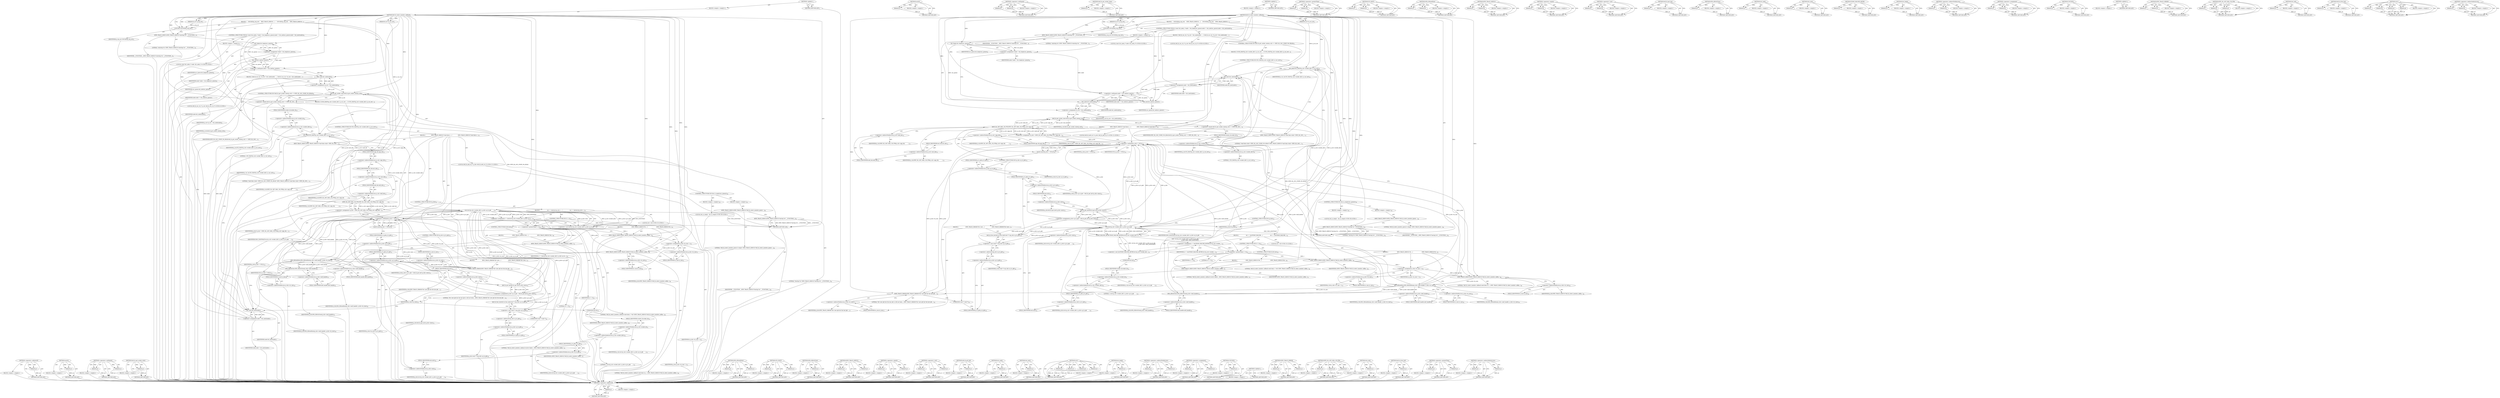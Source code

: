 digraph "&lt;operator&gt;.indirectIndexAccess" {
vulnerable_287 [label=<(METHOD,&lt;operator&gt;.addressOf)>];
vulnerable_288 [label=<(PARAM,p1)>];
vulnerable_289 [label=<(BLOCK,&lt;empty&gt;,&lt;empty&gt;)>];
vulnerable_290 [label=<(METHOD_RETURN,ANY)>];
vulnerable_269 [label=<(METHOD,assert)>];
vulnerable_270 [label=<(PARAM,p1)>];
vulnerable_271 [label=<(BLOCK,&lt;empty&gt;,&lt;empty&gt;)>];
vulnerable_272 [label=<(METHOD_RETURN,ANY)>];
vulnerable_222 [label=<(METHOD,&lt;operator&gt;.notEquals)>];
vulnerable_223 [label=<(PARAM,p1)>];
vulnerable_224 [label=<(PARAM,p2)>];
vulnerable_225 [label=<(BLOCK,&lt;empty&gt;,&lt;empty&gt;)>];
vulnerable_226 [label=<(METHOD_RETURN,ANY)>];
vulnerable_244 [label=<(METHOD,btif_hl_get_socket_state)>];
vulnerable_245 [label=<(PARAM,p1)>];
vulnerable_246 [label=<(BLOCK,&lt;empty&gt;,&lt;empty&gt;)>];
vulnerable_247 [label=<(METHOD_RETURN,ANY)>];
vulnerable_6 [label=<(METHOD,&lt;global&gt;)<SUB>1</SUB>>];
vulnerable_7 [label=<(BLOCK,&lt;empty&gt;,&lt;empty&gt;)<SUB>1</SUB>>];
vulnerable_8 [label=<(METHOD,btif_hl_select_monitor_callback)<SUB>1</SUB>>];
vulnerable_9 [label=<(PARAM,fd_set *p_cur_set)<SUB>1</SUB>>];
vulnerable_10 [label=<(PARAM,fd_set *p_org_set)<SUB>1</SUB>>];
vulnerable_11 [label=<(BLOCK,{
    UNUSED(p_org_set);

    BTIF_TRACE_DEBUG(...,{
    UNUSED(p_org_set);

    BTIF_TRACE_DEBUG(...)<SUB>1</SUB>>];
vulnerable_12 [label=<(UNUSED,UNUSED(p_org_set))<SUB>2</SUB>>];
vulnerable_13 [label=<(IDENTIFIER,p_org_set,UNUSED(p_org_set))<SUB>2</SUB>>];
vulnerable_14 [label=<(BTIF_TRACE_DEBUG,BTIF_TRACE_DEBUG(&quot;entering %s&quot;,__FUNCTION__))<SUB>4</SUB>>];
vulnerable_15 [label=<(LITERAL,&quot;entering %s&quot;,BTIF_TRACE_DEBUG(&quot;entering %s&quot;,__FUNCTION__))<SUB>4</SUB>>];
vulnerable_16 [label=<(IDENTIFIER,__FUNCTION__,BTIF_TRACE_DEBUG(&quot;entering %s&quot;,__FUNCTION__))<SUB>4</SUB>>];
vulnerable_17 [label=<(CONTROL_STRUCTURE,FOR,for (const list_node_t *node = list_begin(soc_queue);node != list_end(soc_queue);node = list_next(node)))<SUB>6</SUB>>];
vulnerable_18 [label=<(BLOCK,&lt;empty&gt;,&lt;empty&gt;)<SUB>6</SUB>>];
vulnerable_19 [label="<(LOCAL,const list_node_t* node: list_node_t*)<SUB>6</SUB>>"];
vulnerable_20 [label=<(&lt;operator&gt;.assignment,*node = list_begin(soc_queue))<SUB>6</SUB>>];
vulnerable_21 [label=<(IDENTIFIER,node,*node = list_begin(soc_queue))<SUB>6</SUB>>];
vulnerable_22 [label=<(list_begin,list_begin(soc_queue))<SUB>6</SUB>>];
vulnerable_23 [label=<(IDENTIFIER,soc_queue,list_begin(soc_queue))<SUB>6</SUB>>];
vulnerable_24 [label=<(&lt;operator&gt;.notEquals,node != list_end(soc_queue))<SUB>7</SUB>>];
vulnerable_25 [label=<(IDENTIFIER,node,node != list_end(soc_queue))<SUB>7</SUB>>];
vulnerable_26 [label=<(list_end,list_end(soc_queue))<SUB>7</SUB>>];
vulnerable_27 [label=<(IDENTIFIER,soc_queue,list_end(soc_queue))<SUB>7</SUB>>];
vulnerable_28 [label=<(&lt;operator&gt;.assignment,node = list_next(node))<SUB>7</SUB>>];
vulnerable_29 [label=<(IDENTIFIER,node,node = list_next(node))<SUB>7</SUB>>];
vulnerable_30 [label=<(list_next,list_next(node))<SUB>7</SUB>>];
vulnerable_31 [label=<(IDENTIFIER,node,list_next(node))<SUB>7</SUB>>];
vulnerable_32 [label=<(BLOCK,{
 btif_hl_soc_cb_t *p_scb = list_node(node);
 ...,{
 btif_hl_soc_cb_t *p_scb = list_node(node);
 ...)<SUB>7</SUB>>];
vulnerable_33 [label="<(LOCAL,btif_hl_soc_cb_t* p_scb: btif_hl_soc_cb_t*)<SUB>8</SUB>>"];
vulnerable_34 [label=<(&lt;operator&gt;.assignment,*p_scb = list_node(node))<SUB>8</SUB>>];
vulnerable_35 [label=<(IDENTIFIER,p_scb,*p_scb = list_node(node))<SUB>8</SUB>>];
vulnerable_36 [label=<(list_node,list_node(node))<SUB>8</SUB>>];
vulnerable_37 [label=<(IDENTIFIER,node,list_node(node))<SUB>8</SUB>>];
vulnerable_38 [label=<(CONTROL_STRUCTURE,IF,if (btif_hl_get_socket_state(p_scb) == BTIF_HL_SOC_STATE_W4_READ))<SUB>9</SUB>>];
vulnerable_39 [label=<(&lt;operator&gt;.equals,btif_hl_get_socket_state(p_scb) == BTIF_HL_SOC_...)<SUB>9</SUB>>];
vulnerable_40 [label=<(btif_hl_get_socket_state,btif_hl_get_socket_state(p_scb))<SUB>9</SUB>>];
vulnerable_41 [label=<(IDENTIFIER,p_scb,btif_hl_get_socket_state(p_scb))<SUB>9</SUB>>];
vulnerable_42 [label=<(IDENTIFIER,BTIF_HL_SOC_STATE_W4_READ,btif_hl_get_socket_state(p_scb) == BTIF_HL_SOC_...)<SUB>9</SUB>>];
vulnerable_43 [label=<(BLOCK,{
 if (FD_ISSET(p_scb-&gt;socket_id[1], p_cur_set)...,{
 if (FD_ISSET(p_scb-&gt;socket_id[1], p_cur_set)...)<SUB>9</SUB>>];
vulnerable_44 [label=<(CONTROL_STRUCTURE,IF,if (FD_ISSET(p_scb-&gt;socket_id[1], p_cur_set)))<SUB>10</SUB>>];
vulnerable_45 [label=<(FD_ISSET,FD_ISSET(p_scb-&gt;socket_id[1], p_cur_set))<SUB>10</SUB>>];
vulnerable_46 [label=<(&lt;operator&gt;.indirectIndexAccess,p_scb-&gt;socket_id[1])<SUB>10</SUB>>];
vulnerable_47 [label=<(&lt;operator&gt;.indirectFieldAccess,p_scb-&gt;socket_id)<SUB>10</SUB>>];
vulnerable_48 [label=<(IDENTIFIER,p_scb,FD_ISSET(p_scb-&gt;socket_id[1], p_cur_set))<SUB>10</SUB>>];
vulnerable_49 [label=<(FIELD_IDENTIFIER,socket_id,socket_id)<SUB>10</SUB>>];
vulnerable_50 [label=<(LITERAL,1,FD_ISSET(p_scb-&gt;socket_id[1], p_cur_set))<SUB>10</SUB>>];
vulnerable_51 [label=<(IDENTIFIER,p_cur_set,FD_ISSET(p_scb-&gt;socket_id[1], p_cur_set))<SUB>10</SUB>>];
vulnerable_52 [label=<(BLOCK,{
                BTIF_TRACE_DEBUG(&quot;read data s...,{
                BTIF_TRACE_DEBUG(&quot;read data s...)<SUB>10</SUB>>];
vulnerable_53 [label=<(BTIF_TRACE_DEBUG,BTIF_TRACE_DEBUG(&quot;read data state= BTIF_HL_SOC_...)<SUB>11</SUB>>];
vulnerable_54 [label=<(LITERAL,&quot;read data state= BTIF_HL_SOC_STATE_W4_READ&quot;,BTIF_TRACE_DEBUG(&quot;read data state= BTIF_HL_SOC_...)<SUB>11</SUB>>];
vulnerable_55 [label="<(LOCAL,btif_hl_mdl_cb_t* p_dcb: btif_hl_mdl_cb_t*)<SUB>12</SUB>>"];
vulnerable_56 [label=<(&lt;operator&gt;.assignment,*p_dcb = BTIF_HL_GET_MDL_CB_PTR(p_scb-&gt;app_idx,...)<SUB>12</SUB>>];
vulnerable_57 [label=<(IDENTIFIER,p_dcb,*p_dcb = BTIF_HL_GET_MDL_CB_PTR(p_scb-&gt;app_idx,...)<SUB>12</SUB>>];
vulnerable_58 [label=<(BTIF_HL_GET_MDL_CB_PTR,BTIF_HL_GET_MDL_CB_PTR(p_scb-&gt;app_idx,
        ...)<SUB>12</SUB>>];
vulnerable_59 [label=<(&lt;operator&gt;.indirectFieldAccess,p_scb-&gt;app_idx)<SUB>12</SUB>>];
vulnerable_60 [label=<(IDENTIFIER,p_scb,BTIF_HL_GET_MDL_CB_PTR(p_scb-&gt;app_idx,
        ...)<SUB>12</SUB>>];
vulnerable_61 [label=<(FIELD_IDENTIFIER,app_idx,app_idx)<SUB>12</SUB>>];
vulnerable_62 [label=<(&lt;operator&gt;.indirectFieldAccess,p_scb-&gt;mcl_idx)<SUB>13</SUB>>];
vulnerable_63 [label=<(IDENTIFIER,p_scb,BTIF_HL_GET_MDL_CB_PTR(p_scb-&gt;app_idx,
        ...)<SUB>13</SUB>>];
vulnerable_64 [label=<(FIELD_IDENTIFIER,mcl_idx,mcl_idx)<SUB>13</SUB>>];
vulnerable_65 [label=<(&lt;operator&gt;.indirectFieldAccess,p_scb-&gt;mdl_idx)<SUB>13</SUB>>];
vulnerable_66 [label=<(IDENTIFIER,p_scb,BTIF_HL_GET_MDL_CB_PTR(p_scb-&gt;app_idx,
        ...)<SUB>13</SUB>>];
vulnerable_67 [label=<(FIELD_IDENTIFIER,mdl_idx,mdl_idx)<SUB>13</SUB>>];
vulnerable_68 [label=<(assert,assert(p_dcb != NULL))<SUB>14</SUB>>];
vulnerable_69 [label=<(&lt;operator&gt;.notEquals,p_dcb != NULL)<SUB>14</SUB>>];
vulnerable_70 [label=<(IDENTIFIER,p_dcb,p_dcb != NULL)<SUB>14</SUB>>];
vulnerable_71 [label=<(IDENTIFIER,NULL,p_dcb != NULL)<SUB>14</SUB>>];
vulnerable_72 [label=<(CONTROL_STRUCTURE,IF,if (p_dcb-&gt;p_tx_pkt))<SUB>15</SUB>>];
vulnerable_73 [label=<(&lt;operator&gt;.indirectFieldAccess,p_dcb-&gt;p_tx_pkt)<SUB>15</SUB>>];
vulnerable_74 [label=<(IDENTIFIER,p_dcb,if (p_dcb-&gt;p_tx_pkt))<SUB>15</SUB>>];
vulnerable_75 [label=<(FIELD_IDENTIFIER,p_tx_pkt,p_tx_pkt)<SUB>15</SUB>>];
vulnerable_76 [label=<(BLOCK,{
                    BTIF_TRACE_ERROR(&quot;Rcv new...,{
                    BTIF_TRACE_ERROR(&quot;Rcv new...)<SUB>15</SUB>>];
vulnerable_77 [label=<(BTIF_TRACE_ERROR,BTIF_TRACE_ERROR(&quot;Rcv new pkt but the last pkt ...)<SUB>16</SUB>>];
vulnerable_78 [label=<(LITERAL,&quot;Rcv new pkt but the last pkt is still not been...,BTIF_TRACE_ERROR(&quot;Rcv new pkt but the last pkt ...)<SUB>16</SUB>>];
vulnerable_79 [label=<(&lt;operator&gt;.indirectFieldAccess,p_dcb-&gt;tx_size)<SUB>17</SUB>>];
vulnerable_80 [label=<(IDENTIFIER,p_dcb,BTIF_TRACE_ERROR(&quot;Rcv new pkt but the last pkt ...)<SUB>17</SUB>>];
vulnerable_81 [label=<(FIELD_IDENTIFIER,tx_size,tx_size)<SUB>17</SUB>>];
vulnerable_82 [label=<(btif_hl_free_buf,btif_hl_free_buf((void **) &amp;p_dcb-&gt;p_tx_pkt))<SUB>18</SUB>>];
vulnerable_83 [label=<(&lt;operator&gt;.cast,(void **) &amp;p_dcb-&gt;p_tx_pkt)<SUB>18</SUB>>];
vulnerable_84 [label=<(UNKNOWN,void **,void **)<SUB>18</SUB>>];
vulnerable_85 [label=<(&lt;operator&gt;.addressOf,&amp;p_dcb-&gt;p_tx_pkt)<SUB>18</SUB>>];
vulnerable_86 [label=<(&lt;operator&gt;.indirectFieldAccess,p_dcb-&gt;p_tx_pkt)<SUB>18</SUB>>];
vulnerable_87 [label=<(IDENTIFIER,p_dcb,(void **) &amp;p_dcb-&gt;p_tx_pkt)<SUB>18</SUB>>];
vulnerable_88 [label=<(FIELD_IDENTIFIER,p_tx_pkt,p_tx_pkt)<SUB>18</SUB>>];
vulnerable_89 [label=<(&lt;operator&gt;.assignment,p_dcb-&gt;p_tx_pkt = btif_hl_get_buf (p_dcb-&gt;mtu))<SUB>21</SUB>>];
vulnerable_90 [label=<(&lt;operator&gt;.indirectFieldAccess,p_dcb-&gt;p_tx_pkt)<SUB>21</SUB>>];
vulnerable_91 [label=<(IDENTIFIER,p_dcb,p_dcb-&gt;p_tx_pkt = btif_hl_get_buf (p_dcb-&gt;mtu))<SUB>21</SUB>>];
vulnerable_92 [label=<(FIELD_IDENTIFIER,p_tx_pkt,p_tx_pkt)<SUB>21</SUB>>];
vulnerable_93 [label=<(btif_hl_get_buf,btif_hl_get_buf (p_dcb-&gt;mtu))<SUB>21</SUB>>];
vulnerable_94 [label=<(&lt;operator&gt;.indirectFieldAccess,p_dcb-&gt;mtu)<SUB>21</SUB>>];
vulnerable_95 [label=<(IDENTIFIER,p_dcb,btif_hl_get_buf (p_dcb-&gt;mtu))<SUB>21</SUB>>];
vulnerable_96 [label=<(FIELD_IDENTIFIER,mtu,mtu)<SUB>21</SUB>>];
vulnerable_97 [label=<(CONTROL_STRUCTURE,IF,if (p_dcb))<SUB>22</SUB>>];
vulnerable_98 [label=<(IDENTIFIER,p_dcb,if (p_dcb))<SUB>22</SUB>>];
vulnerable_99 [label=<(BLOCK,{
                    int r = (int)recv(p_scb-&gt;...,{
                    int r = (int)recv(p_scb-&gt;...)<SUB>22</SUB>>];
vulnerable_100 [label="<(LOCAL,int r: int)<SUB>23</SUB>>"];
vulnerable_101 [label=<(&lt;operator&gt;.assignment,r = (int)recv(p_scb-&gt;socket_id[1], p_dcb-&gt;p_tx_...)<SUB>23</SUB>>];
vulnerable_102 [label=<(IDENTIFIER,r,r = (int)recv(p_scb-&gt;socket_id[1], p_dcb-&gt;p_tx_...)<SUB>23</SUB>>];
vulnerable_103 [label=<(&lt;operator&gt;.cast,(int)recv(p_scb-&gt;socket_id[1], p_dcb-&gt;p_tx_pkt,...)<SUB>23</SUB>>];
vulnerable_104 [label=<(UNKNOWN,int,int)<SUB>23</SUB>>];
vulnerable_105 [label=<(recv,recv(p_scb-&gt;socket_id[1], p_dcb-&gt;p_tx_pkt,
    ...)<SUB>23</SUB>>];
vulnerable_106 [label=<(&lt;operator&gt;.indirectIndexAccess,p_scb-&gt;socket_id[1])<SUB>23</SUB>>];
vulnerable_107 [label=<(&lt;operator&gt;.indirectFieldAccess,p_scb-&gt;socket_id)<SUB>23</SUB>>];
vulnerable_108 [label=<(IDENTIFIER,p_scb,recv(p_scb-&gt;socket_id[1], p_dcb-&gt;p_tx_pkt,
    ...)<SUB>23</SUB>>];
vulnerable_109 [label=<(FIELD_IDENTIFIER,socket_id,socket_id)<SUB>23</SUB>>];
vulnerable_110 [label=<(LITERAL,1,recv(p_scb-&gt;socket_id[1], p_dcb-&gt;p_tx_pkt,
    ...)<SUB>23</SUB>>];
vulnerable_111 [label=<(&lt;operator&gt;.indirectFieldAccess,p_dcb-&gt;p_tx_pkt)<SUB>23</SUB>>];
vulnerable_112 [label=<(IDENTIFIER,p_dcb,recv(p_scb-&gt;socket_id[1], p_dcb-&gt;p_tx_pkt,
    ...)<SUB>23</SUB>>];
vulnerable_113 [label=<(FIELD_IDENTIFIER,p_tx_pkt,p_tx_pkt)<SUB>23</SUB>>];
vulnerable_114 [label=<(&lt;operator&gt;.indirectFieldAccess,p_dcb-&gt;mtu)<SUB>24</SUB>>];
vulnerable_115 [label=<(IDENTIFIER,p_dcb,recv(p_scb-&gt;socket_id[1], p_dcb-&gt;p_tx_pkt,
    ...)<SUB>24</SUB>>];
vulnerable_116 [label=<(FIELD_IDENTIFIER,mtu,mtu)<SUB>24</SUB>>];
vulnerable_117 [label=<(IDENTIFIER,MSG_DONTWAIT,recv(p_scb-&gt;socket_id[1], p_dcb-&gt;p_tx_pkt,
    ...)<SUB>24</SUB>>];
vulnerable_118 [label=<(CONTROL_STRUCTURE,IF,if (r &gt; 0))<SUB>25</SUB>>];
vulnerable_119 [label=<(&lt;operator&gt;.greaterThan,r &gt; 0)<SUB>25</SUB>>];
vulnerable_120 [label=<(IDENTIFIER,r,r &gt; 0)<SUB>25</SUB>>];
vulnerable_121 [label=<(LITERAL,0,r &gt; 0)<SUB>25</SUB>>];
vulnerable_122 [label=<(BLOCK,{
                         BTIF_TRACE_DEBUG(&quot;bt...,{
                         BTIF_TRACE_DEBUG(&quot;bt...)<SUB>25</SUB>>];
vulnerable_123 [label=<(BTIF_TRACE_DEBUG,BTIF_TRACE_DEBUG(&quot;btif_hl_select_monitor_callba...)<SUB>26</SUB>>];
vulnerable_124 [label=<(LITERAL,&quot;btif_hl_select_monitor_callback send data r =%d&quot;,BTIF_TRACE_DEBUG(&quot;btif_hl_select_monitor_callba...)<SUB>26</SUB>>];
vulnerable_125 [label=<(IDENTIFIER,r,BTIF_TRACE_DEBUG(&quot;btif_hl_select_monitor_callba...)<SUB>26</SUB>>];
vulnerable_126 [label=<(&lt;operator&gt;.assignment,p_dcb-&gt;tx_size = r)<SUB>27</SUB>>];
vulnerable_127 [label=<(&lt;operator&gt;.indirectFieldAccess,p_dcb-&gt;tx_size)<SUB>27</SUB>>];
vulnerable_128 [label=<(IDENTIFIER,p_dcb,p_dcb-&gt;tx_size = r)<SUB>27</SUB>>];
vulnerable_129 [label=<(FIELD_IDENTIFIER,tx_size,tx_size)<SUB>27</SUB>>];
vulnerable_130 [label=<(IDENTIFIER,r,p_dcb-&gt;tx_size = r)<SUB>27</SUB>>];
vulnerable_131 [label=<(BTIF_TRACE_DEBUG,BTIF_TRACE_DEBUG(&quot;btif_hl_select_monitor_callba...)<SUB>28</SUB>>];
vulnerable_132 [label=<(LITERAL,&quot;btif_hl_select_monitor_callback send data tx_s...,BTIF_TRACE_DEBUG(&quot;btif_hl_select_monitor_callba...)<SUB>28</SUB>>];
vulnerable_133 [label=<(&lt;operator&gt;.indirectFieldAccess,p_dcb-&gt;tx_size)<SUB>28</SUB>>];
vulnerable_134 [label=<(IDENTIFIER,p_dcb,BTIF_TRACE_DEBUG(&quot;btif_hl_select_monitor_callba...)<SUB>28</SUB>>];
vulnerable_135 [label=<(FIELD_IDENTIFIER,tx_size,tx_size)<SUB>28</SUB>>];
vulnerable_136 [label=<(BTA_HlSendData,BTA_HlSendData(p_dcb-&gt;mdl_handle, p_dcb-&gt;tx_size))<SUB>29</SUB>>];
vulnerable_137 [label=<(&lt;operator&gt;.indirectFieldAccess,p_dcb-&gt;mdl_handle)<SUB>29</SUB>>];
vulnerable_138 [label=<(IDENTIFIER,p_dcb,BTA_HlSendData(p_dcb-&gt;mdl_handle, p_dcb-&gt;tx_size))<SUB>29</SUB>>];
vulnerable_139 [label=<(FIELD_IDENTIFIER,mdl_handle,mdl_handle)<SUB>29</SUB>>];
vulnerable_140 [label=<(&lt;operator&gt;.indirectFieldAccess,p_dcb-&gt;tx_size)<SUB>29</SUB>>];
vulnerable_141 [label=<(IDENTIFIER,p_dcb,BTA_HlSendData(p_dcb-&gt;mdl_handle, p_dcb-&gt;tx_size))<SUB>29</SUB>>];
vulnerable_142 [label=<(FIELD_IDENTIFIER,tx_size,tx_size)<SUB>29</SUB>>];
vulnerable_143 [label=<(CONTROL_STRUCTURE,ELSE,else)<SUB>30</SUB>>];
vulnerable_144 [label=<(BLOCK,{
                        BTIF_TRACE_DEBUG(&quot;bti...,{
                        BTIF_TRACE_DEBUG(&quot;bti...)<SUB>30</SUB>>];
vulnerable_145 [label=<(BTIF_TRACE_DEBUG,BTIF_TRACE_DEBUG(&quot;btif_hl_select_monitor_callba...)<SUB>31</SUB>>];
vulnerable_146 [label=<(LITERAL,&quot;btif_hl_select_monitor_callback receive failed...,BTIF_TRACE_DEBUG(&quot;btif_hl_select_monitor_callba...)<SUB>31</SUB>>];
vulnerable_147 [label=<(IDENTIFIER,r,BTIF_TRACE_DEBUG(&quot;btif_hl_select_monitor_callba...)<SUB>31</SUB>>];
vulnerable_148 [label=<(BTA_HlDchClose,BTA_HlDchClose(p_dcb-&gt;mdl_handle))<SUB>32</SUB>>];
vulnerable_149 [label=<(&lt;operator&gt;.indirectFieldAccess,p_dcb-&gt;mdl_handle)<SUB>32</SUB>>];
vulnerable_150 [label=<(IDENTIFIER,p_dcb,BTA_HlDchClose(p_dcb-&gt;mdl_handle))<SUB>32</SUB>>];
vulnerable_151 [label=<(FIELD_IDENTIFIER,mdl_handle,mdl_handle)<SUB>32</SUB>>];
vulnerable_152 [label=<(CONTROL_STRUCTURE,IF,if (list_is_empty(soc_queue)))<SUB>39</SUB>>];
vulnerable_153 [label=<(BLOCK,&lt;empty&gt;,&lt;empty&gt;)<SUB>39</SUB>>];
vulnerable_154 [label="<(LOCAL,list_is_empty : list_is_empty)<SUB>39</SUB>>"];
vulnerable_155 [label=<(BLOCK,&lt;empty&gt;,&lt;empty&gt;)<SUB>40</SUB>>];
vulnerable_156 [label=<(BTIF_TRACE_DEBUG,BTIF_TRACE_DEBUG(&quot;btif_hl_select_monitor_queue ...)<SUB>40</SUB>>];
vulnerable_157 [label=<(LITERAL,&quot;btif_hl_select_monitor_queue is empty&quot;,BTIF_TRACE_DEBUG(&quot;btif_hl_select_monitor_queue ...)<SUB>40</SUB>>];
vulnerable_158 [label=<(BTIF_TRACE_DEBUG,BTIF_TRACE_DEBUG(&quot;leaving %s&quot;,__FUNCTION__))<SUB>42</SUB>>];
vulnerable_159 [label=<(LITERAL,&quot;leaving %s&quot;,BTIF_TRACE_DEBUG(&quot;leaving %s&quot;,__FUNCTION__))<SUB>42</SUB>>];
vulnerable_160 [label=<(IDENTIFIER,__FUNCTION__,BTIF_TRACE_DEBUG(&quot;leaving %s&quot;,__FUNCTION__))<SUB>42</SUB>>];
vulnerable_161 [label=<(METHOD_RETURN,void)<SUB>1</SUB>>];
vulnerable_163 [label=<(METHOD_RETURN,ANY)<SUB>1</SUB>>];
vulnerable_307 [label=<(METHOD,BTA_HlSendData)>];
vulnerable_308 [label=<(PARAM,p1)>];
vulnerable_309 [label=<(PARAM,p2)>];
vulnerable_310 [label=<(BLOCK,&lt;empty&gt;,&lt;empty&gt;)>];
vulnerable_311 [label=<(METHOD_RETURN,ANY)>];
vulnerable_248 [label=<(METHOD,FD_ISSET)>];
vulnerable_249 [label=<(PARAM,p1)>];
vulnerable_250 [label=<(PARAM,p2)>];
vulnerable_251 [label=<(BLOCK,&lt;empty&gt;,&lt;empty&gt;)>];
vulnerable_252 [label=<(METHOD_RETURN,ANY)>];
vulnerable_312 [label=<(METHOD,BTA_HlDchClose)>];
vulnerable_313 [label=<(PARAM,p1)>];
vulnerable_314 [label=<(BLOCK,&lt;empty&gt;,&lt;empty&gt;)>];
vulnerable_315 [label=<(METHOD_RETURN,ANY)>];
vulnerable_208 [label=<(METHOD,BTIF_TRACE_DEBUG)>];
vulnerable_209 [label=<(PARAM,p1)>];
vulnerable_210 [label=<(PARAM,p2)>];
vulnerable_211 [label=<(BLOCK,&lt;empty&gt;,&lt;empty&gt;)>];
vulnerable_212 [label=<(METHOD_RETURN,ANY)>];
vulnerable_239 [label=<(METHOD,&lt;operator&gt;.equals)>];
vulnerable_240 [label=<(PARAM,p1)>];
vulnerable_241 [label=<(PARAM,p2)>];
vulnerable_242 [label=<(BLOCK,&lt;empty&gt;,&lt;empty&gt;)>];
vulnerable_243 [label=<(METHOD_RETURN,ANY)>];
vulnerable_282 [label=<(METHOD,&lt;operator&gt;.cast)>];
vulnerable_283 [label=<(PARAM,p1)>];
vulnerable_284 [label=<(PARAM,p2)>];
vulnerable_285 [label=<(BLOCK,&lt;empty&gt;,&lt;empty&gt;)>];
vulnerable_286 [label=<(METHOD_RETURN,ANY)>];
vulnerable_291 [label=<(METHOD,btif_hl_get_buf)>];
vulnerable_292 [label=<(PARAM,p1)>];
vulnerable_293 [label=<(BLOCK,&lt;empty&gt;,&lt;empty&gt;)>];
vulnerable_294 [label=<(METHOD_RETURN,ANY)>];
vulnerable_235 [label=<(METHOD,list_node)>];
vulnerable_236 [label=<(PARAM,p1)>];
vulnerable_237 [label=<(BLOCK,&lt;empty&gt;,&lt;empty&gt;)>];
vulnerable_238 [label=<(METHOD_RETURN,ANY)>];
vulnerable_231 [label=<(METHOD,list_next)>];
vulnerable_232 [label=<(PARAM,p1)>];
vulnerable_233 [label=<(BLOCK,&lt;empty&gt;,&lt;empty&gt;)>];
vulnerable_234 [label=<(METHOD_RETURN,ANY)>];
vulnerable_295 [label=<(METHOD,recv)>];
vulnerable_296 [label=<(PARAM,p1)>];
vulnerable_297 [label=<(PARAM,p2)>];
vulnerable_298 [label=<(PARAM,p3)>];
vulnerable_299 [label=<(PARAM,p4)>];
vulnerable_300 [label=<(BLOCK,&lt;empty&gt;,&lt;empty&gt;)>];
vulnerable_301 [label=<(METHOD_RETURN,ANY)>];
vulnerable_218 [label=<(METHOD,list_begin)>];
vulnerable_219 [label=<(PARAM,p1)>];
vulnerable_220 [label=<(BLOCK,&lt;empty&gt;,&lt;empty&gt;)>];
vulnerable_221 [label=<(METHOD_RETURN,ANY)>];
vulnerable_258 [label=<(METHOD,&lt;operator&gt;.indirectFieldAccess)>];
vulnerable_259 [label=<(PARAM,p1)>];
vulnerable_260 [label=<(PARAM,p2)>];
vulnerable_261 [label=<(BLOCK,&lt;empty&gt;,&lt;empty&gt;)>];
vulnerable_262 [label=<(METHOD_RETURN,ANY)>];
vulnerable_213 [label=<(METHOD,&lt;operator&gt;.assignment)>];
vulnerable_214 [label=<(PARAM,p1)>];
vulnerable_215 [label=<(PARAM,p2)>];
vulnerable_216 [label=<(BLOCK,&lt;empty&gt;,&lt;empty&gt;)>];
vulnerable_217 [label=<(METHOD_RETURN,ANY)>];
vulnerable_204 [label=<(METHOD,UNUSED)>];
vulnerable_205 [label=<(PARAM,p1)>];
vulnerable_206 [label=<(BLOCK,&lt;empty&gt;,&lt;empty&gt;)>];
vulnerable_207 [label=<(METHOD_RETURN,ANY)>];
vulnerable_198 [label=<(METHOD,&lt;global&gt;)<SUB>1</SUB>>];
vulnerable_199 [label=<(BLOCK,&lt;empty&gt;,&lt;empty&gt;)>];
vulnerable_200 [label=<(METHOD_RETURN,ANY)>];
vulnerable_273 [label=<(METHOD,BTIF_TRACE_ERROR)>];
vulnerable_274 [label=<(PARAM,p1)>];
vulnerable_275 [label=<(PARAM,p2)>];
vulnerable_276 [label=<(BLOCK,&lt;empty&gt;,&lt;empty&gt;)>];
vulnerable_277 [label=<(METHOD_RETURN,ANY)>];
vulnerable_263 [label=<(METHOD,BTIF_HL_GET_MDL_CB_PTR)>];
vulnerable_264 [label=<(PARAM,p1)>];
vulnerable_265 [label=<(PARAM,p2)>];
vulnerable_266 [label=<(PARAM,p3)>];
vulnerable_267 [label=<(BLOCK,&lt;empty&gt;,&lt;empty&gt;)>];
vulnerable_268 [label=<(METHOD_RETURN,ANY)>];
vulnerable_227 [label=<(METHOD,list_end)>];
vulnerable_228 [label=<(PARAM,p1)>];
vulnerable_229 [label=<(BLOCK,&lt;empty&gt;,&lt;empty&gt;)>];
vulnerable_230 [label=<(METHOD_RETURN,ANY)>];
vulnerable_278 [label=<(METHOD,btif_hl_free_buf)>];
vulnerable_279 [label=<(PARAM,p1)>];
vulnerable_280 [label=<(BLOCK,&lt;empty&gt;,&lt;empty&gt;)>];
vulnerable_281 [label=<(METHOD_RETURN,ANY)>];
vulnerable_302 [label=<(METHOD,&lt;operator&gt;.greaterThan)>];
vulnerable_303 [label=<(PARAM,p1)>];
vulnerable_304 [label=<(PARAM,p2)>];
vulnerable_305 [label=<(BLOCK,&lt;empty&gt;,&lt;empty&gt;)>];
vulnerable_306 [label=<(METHOD_RETURN,ANY)>];
vulnerable_253 [label=<(METHOD,&lt;operator&gt;.indirectIndexAccess)>];
vulnerable_254 [label=<(PARAM,p1)>];
vulnerable_255 [label=<(PARAM,p2)>];
vulnerable_256 [label=<(BLOCK,&lt;empty&gt;,&lt;empty&gt;)>];
vulnerable_257 [label=<(METHOD_RETURN,ANY)>];
fixed_288 [label=<(METHOD,&lt;operator&gt;.addressOf)>];
fixed_289 [label=<(PARAM,p1)>];
fixed_290 [label=<(BLOCK,&lt;empty&gt;,&lt;empty&gt;)>];
fixed_291 [label=<(METHOD_RETURN,ANY)>];
fixed_270 [label=<(METHOD,assert)>];
fixed_271 [label=<(PARAM,p1)>];
fixed_272 [label=<(BLOCK,&lt;empty&gt;,&lt;empty&gt;)>];
fixed_273 [label=<(METHOD_RETURN,ANY)>];
fixed_223 [label=<(METHOD,&lt;operator&gt;.notEquals)>];
fixed_224 [label=<(PARAM,p1)>];
fixed_225 [label=<(PARAM,p2)>];
fixed_226 [label=<(BLOCK,&lt;empty&gt;,&lt;empty&gt;)>];
fixed_227 [label=<(METHOD_RETURN,ANY)>];
fixed_245 [label=<(METHOD,btif_hl_get_socket_state)>];
fixed_246 [label=<(PARAM,p1)>];
fixed_247 [label=<(BLOCK,&lt;empty&gt;,&lt;empty&gt;)>];
fixed_248 [label=<(METHOD_RETURN,ANY)>];
fixed_6 [label=<(METHOD,&lt;global&gt;)<SUB>1</SUB>>];
fixed_7 [label=<(BLOCK,&lt;empty&gt;,&lt;empty&gt;)<SUB>1</SUB>>];
fixed_8 [label=<(METHOD,btif_hl_select_monitor_callback)<SUB>1</SUB>>];
fixed_9 [label=<(PARAM,fd_set *p_cur_set)<SUB>1</SUB>>];
fixed_10 [label=<(PARAM,fd_set *p_org_set)<SUB>1</SUB>>];
fixed_11 [label=<(BLOCK,{
    UNUSED(p_org_set);

    BTIF_TRACE_DEBUG(...,{
    UNUSED(p_org_set);

    BTIF_TRACE_DEBUG(...)<SUB>1</SUB>>];
fixed_12 [label=<(UNUSED,UNUSED(p_org_set))<SUB>2</SUB>>];
fixed_13 [label=<(IDENTIFIER,p_org_set,UNUSED(p_org_set))<SUB>2</SUB>>];
fixed_14 [label=<(BTIF_TRACE_DEBUG,BTIF_TRACE_DEBUG(&quot;entering %s&quot;,__FUNCTION__))<SUB>4</SUB>>];
fixed_15 [label=<(LITERAL,&quot;entering %s&quot;,BTIF_TRACE_DEBUG(&quot;entering %s&quot;,__FUNCTION__))<SUB>4</SUB>>];
fixed_16 [label=<(IDENTIFIER,__FUNCTION__,BTIF_TRACE_DEBUG(&quot;entering %s&quot;,__FUNCTION__))<SUB>4</SUB>>];
fixed_17 [label=<(CONTROL_STRUCTURE,FOR,for (const list_node_t *node = list_begin(soc_queue);node != list_end(soc_queue);node = list_next(node)))<SUB>6</SUB>>];
fixed_18 [label=<(BLOCK,&lt;empty&gt;,&lt;empty&gt;)<SUB>6</SUB>>];
fixed_19 [label="<(LOCAL,const list_node_t* node: list_node_t*)<SUB>6</SUB>>"];
fixed_20 [label=<(&lt;operator&gt;.assignment,*node = list_begin(soc_queue))<SUB>6</SUB>>];
fixed_21 [label=<(IDENTIFIER,node,*node = list_begin(soc_queue))<SUB>6</SUB>>];
fixed_22 [label=<(list_begin,list_begin(soc_queue))<SUB>6</SUB>>];
fixed_23 [label=<(IDENTIFIER,soc_queue,list_begin(soc_queue))<SUB>6</SUB>>];
fixed_24 [label=<(&lt;operator&gt;.notEquals,node != list_end(soc_queue))<SUB>7</SUB>>];
fixed_25 [label=<(IDENTIFIER,node,node != list_end(soc_queue))<SUB>7</SUB>>];
fixed_26 [label=<(list_end,list_end(soc_queue))<SUB>7</SUB>>];
fixed_27 [label=<(IDENTIFIER,soc_queue,list_end(soc_queue))<SUB>7</SUB>>];
fixed_28 [label=<(&lt;operator&gt;.assignment,node = list_next(node))<SUB>7</SUB>>];
fixed_29 [label=<(IDENTIFIER,node,node = list_next(node))<SUB>7</SUB>>];
fixed_30 [label=<(list_next,list_next(node))<SUB>7</SUB>>];
fixed_31 [label=<(IDENTIFIER,node,list_next(node))<SUB>7</SUB>>];
fixed_32 [label=<(BLOCK,{
 btif_hl_soc_cb_t *p_scb = list_node(node);
 ...,{
 btif_hl_soc_cb_t *p_scb = list_node(node);
 ...)<SUB>7</SUB>>];
fixed_33 [label="<(LOCAL,btif_hl_soc_cb_t* p_scb: btif_hl_soc_cb_t*)<SUB>8</SUB>>"];
fixed_34 [label=<(&lt;operator&gt;.assignment,*p_scb = list_node(node))<SUB>8</SUB>>];
fixed_35 [label=<(IDENTIFIER,p_scb,*p_scb = list_node(node))<SUB>8</SUB>>];
fixed_36 [label=<(list_node,list_node(node))<SUB>8</SUB>>];
fixed_37 [label=<(IDENTIFIER,node,list_node(node))<SUB>8</SUB>>];
fixed_38 [label=<(CONTROL_STRUCTURE,IF,if (btif_hl_get_socket_state(p_scb) == BTIF_HL_SOC_STATE_W4_READ))<SUB>9</SUB>>];
fixed_39 [label=<(&lt;operator&gt;.equals,btif_hl_get_socket_state(p_scb) == BTIF_HL_SOC_...)<SUB>9</SUB>>];
fixed_40 [label=<(btif_hl_get_socket_state,btif_hl_get_socket_state(p_scb))<SUB>9</SUB>>];
fixed_41 [label=<(IDENTIFIER,p_scb,btif_hl_get_socket_state(p_scb))<SUB>9</SUB>>];
fixed_42 [label=<(IDENTIFIER,BTIF_HL_SOC_STATE_W4_READ,btif_hl_get_socket_state(p_scb) == BTIF_HL_SOC_...)<SUB>9</SUB>>];
fixed_43 [label=<(BLOCK,{
 if (FD_ISSET(p_scb-&gt;socket_id[1], p_cur_set)...,{
 if (FD_ISSET(p_scb-&gt;socket_id[1], p_cur_set)...)<SUB>9</SUB>>];
fixed_44 [label=<(CONTROL_STRUCTURE,IF,if (FD_ISSET(p_scb-&gt;socket_id[1], p_cur_set)))<SUB>10</SUB>>];
fixed_45 [label=<(FD_ISSET,FD_ISSET(p_scb-&gt;socket_id[1], p_cur_set))<SUB>10</SUB>>];
fixed_46 [label=<(&lt;operator&gt;.indirectIndexAccess,p_scb-&gt;socket_id[1])<SUB>10</SUB>>];
fixed_47 [label=<(&lt;operator&gt;.indirectFieldAccess,p_scb-&gt;socket_id)<SUB>10</SUB>>];
fixed_48 [label=<(IDENTIFIER,p_scb,FD_ISSET(p_scb-&gt;socket_id[1], p_cur_set))<SUB>10</SUB>>];
fixed_49 [label=<(FIELD_IDENTIFIER,socket_id,socket_id)<SUB>10</SUB>>];
fixed_50 [label=<(LITERAL,1,FD_ISSET(p_scb-&gt;socket_id[1], p_cur_set))<SUB>10</SUB>>];
fixed_51 [label=<(IDENTIFIER,p_cur_set,FD_ISSET(p_scb-&gt;socket_id[1], p_cur_set))<SUB>10</SUB>>];
fixed_52 [label=<(BLOCK,{
                BTIF_TRACE_DEBUG(&quot;read data s...,{
                BTIF_TRACE_DEBUG(&quot;read data s...)<SUB>10</SUB>>];
fixed_53 [label=<(BTIF_TRACE_DEBUG,BTIF_TRACE_DEBUG(&quot;read data state= BTIF_HL_SOC_...)<SUB>11</SUB>>];
fixed_54 [label=<(LITERAL,&quot;read data state= BTIF_HL_SOC_STATE_W4_READ&quot;,BTIF_TRACE_DEBUG(&quot;read data state= BTIF_HL_SOC_...)<SUB>11</SUB>>];
fixed_55 [label="<(LOCAL,btif_hl_mdl_cb_t* p_dcb: btif_hl_mdl_cb_t*)<SUB>12</SUB>>"];
fixed_56 [label=<(&lt;operator&gt;.assignment,*p_dcb = BTIF_HL_GET_MDL_CB_PTR(p_scb-&gt;app_idx,...)<SUB>12</SUB>>];
fixed_57 [label=<(IDENTIFIER,p_dcb,*p_dcb = BTIF_HL_GET_MDL_CB_PTR(p_scb-&gt;app_idx,...)<SUB>12</SUB>>];
fixed_58 [label=<(BTIF_HL_GET_MDL_CB_PTR,BTIF_HL_GET_MDL_CB_PTR(p_scb-&gt;app_idx,
        ...)<SUB>12</SUB>>];
fixed_59 [label=<(&lt;operator&gt;.indirectFieldAccess,p_scb-&gt;app_idx)<SUB>12</SUB>>];
fixed_60 [label=<(IDENTIFIER,p_scb,BTIF_HL_GET_MDL_CB_PTR(p_scb-&gt;app_idx,
        ...)<SUB>12</SUB>>];
fixed_61 [label=<(FIELD_IDENTIFIER,app_idx,app_idx)<SUB>12</SUB>>];
fixed_62 [label=<(&lt;operator&gt;.indirectFieldAccess,p_scb-&gt;mcl_idx)<SUB>13</SUB>>];
fixed_63 [label=<(IDENTIFIER,p_scb,BTIF_HL_GET_MDL_CB_PTR(p_scb-&gt;app_idx,
        ...)<SUB>13</SUB>>];
fixed_64 [label=<(FIELD_IDENTIFIER,mcl_idx,mcl_idx)<SUB>13</SUB>>];
fixed_65 [label=<(&lt;operator&gt;.indirectFieldAccess,p_scb-&gt;mdl_idx)<SUB>13</SUB>>];
fixed_66 [label=<(IDENTIFIER,p_scb,BTIF_HL_GET_MDL_CB_PTR(p_scb-&gt;app_idx,
        ...)<SUB>13</SUB>>];
fixed_67 [label=<(FIELD_IDENTIFIER,mdl_idx,mdl_idx)<SUB>13</SUB>>];
fixed_68 [label=<(assert,assert(p_dcb != NULL))<SUB>14</SUB>>];
fixed_69 [label=<(&lt;operator&gt;.notEquals,p_dcb != NULL)<SUB>14</SUB>>];
fixed_70 [label=<(IDENTIFIER,p_dcb,p_dcb != NULL)<SUB>14</SUB>>];
fixed_71 [label=<(IDENTIFIER,NULL,p_dcb != NULL)<SUB>14</SUB>>];
fixed_72 [label=<(CONTROL_STRUCTURE,IF,if (p_dcb-&gt;p_tx_pkt))<SUB>15</SUB>>];
fixed_73 [label=<(&lt;operator&gt;.indirectFieldAccess,p_dcb-&gt;p_tx_pkt)<SUB>15</SUB>>];
fixed_74 [label=<(IDENTIFIER,p_dcb,if (p_dcb-&gt;p_tx_pkt))<SUB>15</SUB>>];
fixed_75 [label=<(FIELD_IDENTIFIER,p_tx_pkt,p_tx_pkt)<SUB>15</SUB>>];
fixed_76 [label=<(BLOCK,{
                    BTIF_TRACE_ERROR(&quot;Rcv new...,{
                    BTIF_TRACE_ERROR(&quot;Rcv new...)<SUB>15</SUB>>];
fixed_77 [label=<(BTIF_TRACE_ERROR,BTIF_TRACE_ERROR(&quot;Rcv new pkt but the last pkt ...)<SUB>16</SUB>>];
fixed_78 [label=<(LITERAL,&quot;Rcv new pkt but the last pkt is still not been...,BTIF_TRACE_ERROR(&quot;Rcv new pkt but the last pkt ...)<SUB>16</SUB>>];
fixed_79 [label=<(&lt;operator&gt;.indirectFieldAccess,p_dcb-&gt;tx_size)<SUB>17</SUB>>];
fixed_80 [label=<(IDENTIFIER,p_dcb,BTIF_TRACE_ERROR(&quot;Rcv new pkt but the last pkt ...)<SUB>17</SUB>>];
fixed_81 [label=<(FIELD_IDENTIFIER,tx_size,tx_size)<SUB>17</SUB>>];
fixed_82 [label=<(btif_hl_free_buf,btif_hl_free_buf((void **) &amp;p_dcb-&gt;p_tx_pkt))<SUB>18</SUB>>];
fixed_83 [label=<(&lt;operator&gt;.cast,(void **) &amp;p_dcb-&gt;p_tx_pkt)<SUB>18</SUB>>];
fixed_84 [label=<(UNKNOWN,void **,void **)<SUB>18</SUB>>];
fixed_85 [label=<(&lt;operator&gt;.addressOf,&amp;p_dcb-&gt;p_tx_pkt)<SUB>18</SUB>>];
fixed_86 [label=<(&lt;operator&gt;.indirectFieldAccess,p_dcb-&gt;p_tx_pkt)<SUB>18</SUB>>];
fixed_87 [label=<(IDENTIFIER,p_dcb,(void **) &amp;p_dcb-&gt;p_tx_pkt)<SUB>18</SUB>>];
fixed_88 [label=<(FIELD_IDENTIFIER,p_tx_pkt,p_tx_pkt)<SUB>18</SUB>>];
fixed_89 [label=<(&lt;operator&gt;.assignment,p_dcb-&gt;p_tx_pkt = btif_hl_get_buf (p_dcb-&gt;mtu))<SUB>21</SUB>>];
fixed_90 [label=<(&lt;operator&gt;.indirectFieldAccess,p_dcb-&gt;p_tx_pkt)<SUB>21</SUB>>];
fixed_91 [label=<(IDENTIFIER,p_dcb,p_dcb-&gt;p_tx_pkt = btif_hl_get_buf (p_dcb-&gt;mtu))<SUB>21</SUB>>];
fixed_92 [label=<(FIELD_IDENTIFIER,p_tx_pkt,p_tx_pkt)<SUB>21</SUB>>];
fixed_93 [label=<(btif_hl_get_buf,btif_hl_get_buf (p_dcb-&gt;mtu))<SUB>21</SUB>>];
fixed_94 [label=<(&lt;operator&gt;.indirectFieldAccess,p_dcb-&gt;mtu)<SUB>21</SUB>>];
fixed_95 [label=<(IDENTIFIER,p_dcb,btif_hl_get_buf (p_dcb-&gt;mtu))<SUB>21</SUB>>];
fixed_96 [label=<(FIELD_IDENTIFIER,mtu,mtu)<SUB>21</SUB>>];
fixed_97 [label=<(CONTROL_STRUCTURE,IF,if (p_dcb))<SUB>22</SUB>>];
fixed_98 [label=<(IDENTIFIER,p_dcb,if (p_dcb))<SUB>22</SUB>>];
fixed_99 [label=<(BLOCK,{
                    int r = (int)TEMP_FAILURE...,{
                    int r = (int)TEMP_FAILURE...)<SUB>22</SUB>>];
fixed_100 [label="<(LOCAL,int r: int)<SUB>23</SUB>>"];
fixed_101 [label=<(&lt;operator&gt;.assignment,r = (int)TEMP_FAILURE_RETRY(recv(p_scb-&gt;socket_...)<SUB>23</SUB>>];
fixed_102 [label=<(IDENTIFIER,r,r = (int)TEMP_FAILURE_RETRY(recv(p_scb-&gt;socket_...)<SUB>23</SUB>>];
fixed_103 [label=<(&lt;operator&gt;.cast,(int)TEMP_FAILURE_RETRY(recv(p_scb-&gt;socket_id[1...)<SUB>23</SUB>>];
fixed_104 [label=<(UNKNOWN,int,int)<SUB>23</SUB>>];
fixed_105 [label=<(TEMP_FAILURE_RETRY,TEMP_FAILURE_RETRY(recv(p_scb-&gt;socket_id[1], p_...)<SUB>23</SUB>>];
fixed_106 [label=<(recv,recv(p_scb-&gt;socket_id[1], p_dcb-&gt;p_tx_pkt,
    ...)<SUB>23</SUB>>];
fixed_107 [label=<(&lt;operator&gt;.indirectIndexAccess,p_scb-&gt;socket_id[1])<SUB>23</SUB>>];
fixed_108 [label=<(&lt;operator&gt;.indirectFieldAccess,p_scb-&gt;socket_id)<SUB>23</SUB>>];
fixed_109 [label=<(IDENTIFIER,p_scb,recv(p_scb-&gt;socket_id[1], p_dcb-&gt;p_tx_pkt,
    ...)<SUB>23</SUB>>];
fixed_110 [label=<(FIELD_IDENTIFIER,socket_id,socket_id)<SUB>23</SUB>>];
fixed_111 [label=<(LITERAL,1,recv(p_scb-&gt;socket_id[1], p_dcb-&gt;p_tx_pkt,
    ...)<SUB>23</SUB>>];
fixed_112 [label=<(&lt;operator&gt;.indirectFieldAccess,p_dcb-&gt;p_tx_pkt)<SUB>23</SUB>>];
fixed_113 [label=<(IDENTIFIER,p_dcb,recv(p_scb-&gt;socket_id[1], p_dcb-&gt;p_tx_pkt,
    ...)<SUB>23</SUB>>];
fixed_114 [label=<(FIELD_IDENTIFIER,p_tx_pkt,p_tx_pkt)<SUB>23</SUB>>];
fixed_115 [label=<(&lt;operator&gt;.indirectFieldAccess,p_dcb-&gt;mtu)<SUB>24</SUB>>];
fixed_116 [label=<(IDENTIFIER,p_dcb,recv(p_scb-&gt;socket_id[1], p_dcb-&gt;p_tx_pkt,
    ...)<SUB>24</SUB>>];
fixed_117 [label=<(FIELD_IDENTIFIER,mtu,mtu)<SUB>24</SUB>>];
fixed_118 [label=<(IDENTIFIER,MSG_DONTWAIT,recv(p_scb-&gt;socket_id[1], p_dcb-&gt;p_tx_pkt,
    ...)<SUB>24</SUB>>];
fixed_119 [label=<(CONTROL_STRUCTURE,IF,if (r &gt; 0))<SUB>25</SUB>>];
fixed_120 [label=<(&lt;operator&gt;.greaterThan,r &gt; 0)<SUB>25</SUB>>];
fixed_121 [label=<(IDENTIFIER,r,r &gt; 0)<SUB>25</SUB>>];
fixed_122 [label=<(LITERAL,0,r &gt; 0)<SUB>25</SUB>>];
fixed_123 [label=<(BLOCK,{
                         BTIF_TRACE_DEBUG(&quot;bt...,{
                         BTIF_TRACE_DEBUG(&quot;bt...)<SUB>25</SUB>>];
fixed_124 [label=<(BTIF_TRACE_DEBUG,BTIF_TRACE_DEBUG(&quot;btif_hl_select_monitor_callba...)<SUB>26</SUB>>];
fixed_125 [label=<(LITERAL,&quot;btif_hl_select_monitor_callback send data r =%d&quot;,BTIF_TRACE_DEBUG(&quot;btif_hl_select_monitor_callba...)<SUB>26</SUB>>];
fixed_126 [label=<(IDENTIFIER,r,BTIF_TRACE_DEBUG(&quot;btif_hl_select_monitor_callba...)<SUB>26</SUB>>];
fixed_127 [label=<(&lt;operator&gt;.assignment,p_dcb-&gt;tx_size = r)<SUB>27</SUB>>];
fixed_128 [label=<(&lt;operator&gt;.indirectFieldAccess,p_dcb-&gt;tx_size)<SUB>27</SUB>>];
fixed_129 [label=<(IDENTIFIER,p_dcb,p_dcb-&gt;tx_size = r)<SUB>27</SUB>>];
fixed_130 [label=<(FIELD_IDENTIFIER,tx_size,tx_size)<SUB>27</SUB>>];
fixed_131 [label=<(IDENTIFIER,r,p_dcb-&gt;tx_size = r)<SUB>27</SUB>>];
fixed_132 [label=<(BTIF_TRACE_DEBUG,BTIF_TRACE_DEBUG(&quot;btif_hl_select_monitor_callba...)<SUB>28</SUB>>];
fixed_133 [label=<(LITERAL,&quot;btif_hl_select_monitor_callback send data tx_s...,BTIF_TRACE_DEBUG(&quot;btif_hl_select_monitor_callba...)<SUB>28</SUB>>];
fixed_134 [label=<(&lt;operator&gt;.indirectFieldAccess,p_dcb-&gt;tx_size)<SUB>28</SUB>>];
fixed_135 [label=<(IDENTIFIER,p_dcb,BTIF_TRACE_DEBUG(&quot;btif_hl_select_monitor_callba...)<SUB>28</SUB>>];
fixed_136 [label=<(FIELD_IDENTIFIER,tx_size,tx_size)<SUB>28</SUB>>];
fixed_137 [label=<(BTA_HlSendData,BTA_HlSendData(p_dcb-&gt;mdl_handle, p_dcb-&gt;tx_size))<SUB>29</SUB>>];
fixed_138 [label=<(&lt;operator&gt;.indirectFieldAccess,p_dcb-&gt;mdl_handle)<SUB>29</SUB>>];
fixed_139 [label=<(IDENTIFIER,p_dcb,BTA_HlSendData(p_dcb-&gt;mdl_handle, p_dcb-&gt;tx_size))<SUB>29</SUB>>];
fixed_140 [label=<(FIELD_IDENTIFIER,mdl_handle,mdl_handle)<SUB>29</SUB>>];
fixed_141 [label=<(&lt;operator&gt;.indirectFieldAccess,p_dcb-&gt;tx_size)<SUB>29</SUB>>];
fixed_142 [label=<(IDENTIFIER,p_dcb,BTA_HlSendData(p_dcb-&gt;mdl_handle, p_dcb-&gt;tx_size))<SUB>29</SUB>>];
fixed_143 [label=<(FIELD_IDENTIFIER,tx_size,tx_size)<SUB>29</SUB>>];
fixed_144 [label=<(CONTROL_STRUCTURE,ELSE,else)<SUB>30</SUB>>];
fixed_145 [label=<(BLOCK,{
                        BTIF_TRACE_DEBUG(&quot;bti...,{
                        BTIF_TRACE_DEBUG(&quot;bti...)<SUB>30</SUB>>];
fixed_146 [label=<(BTIF_TRACE_DEBUG,BTIF_TRACE_DEBUG(&quot;btif_hl_select_monitor_callba...)<SUB>31</SUB>>];
fixed_147 [label=<(LITERAL,&quot;btif_hl_select_monitor_callback receive failed...,BTIF_TRACE_DEBUG(&quot;btif_hl_select_monitor_callba...)<SUB>31</SUB>>];
fixed_148 [label=<(IDENTIFIER,r,BTIF_TRACE_DEBUG(&quot;btif_hl_select_monitor_callba...)<SUB>31</SUB>>];
fixed_149 [label=<(BTA_HlDchClose,BTA_HlDchClose(p_dcb-&gt;mdl_handle))<SUB>32</SUB>>];
fixed_150 [label=<(&lt;operator&gt;.indirectFieldAccess,p_dcb-&gt;mdl_handle)<SUB>32</SUB>>];
fixed_151 [label=<(IDENTIFIER,p_dcb,BTA_HlDchClose(p_dcb-&gt;mdl_handle))<SUB>32</SUB>>];
fixed_152 [label=<(FIELD_IDENTIFIER,mdl_handle,mdl_handle)<SUB>32</SUB>>];
fixed_153 [label=<(CONTROL_STRUCTURE,IF,if (list_is_empty(soc_queue)))<SUB>39</SUB>>];
fixed_154 [label=<(BLOCK,&lt;empty&gt;,&lt;empty&gt;)<SUB>39</SUB>>];
fixed_155 [label="<(LOCAL,list_is_empty : list_is_empty)<SUB>39</SUB>>"];
fixed_156 [label=<(BLOCK,&lt;empty&gt;,&lt;empty&gt;)<SUB>40</SUB>>];
fixed_157 [label=<(BTIF_TRACE_DEBUG,BTIF_TRACE_DEBUG(&quot;btif_hl_select_monitor_queue ...)<SUB>40</SUB>>];
fixed_158 [label=<(LITERAL,&quot;btif_hl_select_monitor_queue is empty&quot;,BTIF_TRACE_DEBUG(&quot;btif_hl_select_monitor_queue ...)<SUB>40</SUB>>];
fixed_159 [label=<(BTIF_TRACE_DEBUG,BTIF_TRACE_DEBUG(&quot;leaving %s&quot;,__FUNCTION__))<SUB>42</SUB>>];
fixed_160 [label=<(LITERAL,&quot;leaving %s&quot;,BTIF_TRACE_DEBUG(&quot;leaving %s&quot;,__FUNCTION__))<SUB>42</SUB>>];
fixed_161 [label=<(IDENTIFIER,__FUNCTION__,BTIF_TRACE_DEBUG(&quot;leaving %s&quot;,__FUNCTION__))<SUB>42</SUB>>];
fixed_162 [label=<(METHOD_RETURN,void)<SUB>1</SUB>>];
fixed_164 [label=<(METHOD_RETURN,ANY)<SUB>1</SUB>>];
fixed_307 [label=<(METHOD,&lt;operator&gt;.greaterThan)>];
fixed_308 [label=<(PARAM,p1)>];
fixed_309 [label=<(PARAM,p2)>];
fixed_310 [label=<(BLOCK,&lt;empty&gt;,&lt;empty&gt;)>];
fixed_311 [label=<(METHOD_RETURN,ANY)>];
fixed_249 [label=<(METHOD,FD_ISSET)>];
fixed_250 [label=<(PARAM,p1)>];
fixed_251 [label=<(PARAM,p2)>];
fixed_252 [label=<(BLOCK,&lt;empty&gt;,&lt;empty&gt;)>];
fixed_253 [label=<(METHOD_RETURN,ANY)>];
fixed_312 [label=<(METHOD,BTA_HlSendData)>];
fixed_313 [label=<(PARAM,p1)>];
fixed_314 [label=<(PARAM,p2)>];
fixed_315 [label=<(BLOCK,&lt;empty&gt;,&lt;empty&gt;)>];
fixed_316 [label=<(METHOD_RETURN,ANY)>];
fixed_209 [label=<(METHOD,BTIF_TRACE_DEBUG)>];
fixed_210 [label=<(PARAM,p1)>];
fixed_211 [label=<(PARAM,p2)>];
fixed_212 [label=<(BLOCK,&lt;empty&gt;,&lt;empty&gt;)>];
fixed_213 [label=<(METHOD_RETURN,ANY)>];
fixed_240 [label=<(METHOD,&lt;operator&gt;.equals)>];
fixed_241 [label=<(PARAM,p1)>];
fixed_242 [label=<(PARAM,p2)>];
fixed_243 [label=<(BLOCK,&lt;empty&gt;,&lt;empty&gt;)>];
fixed_244 [label=<(METHOD_RETURN,ANY)>];
fixed_283 [label=<(METHOD,&lt;operator&gt;.cast)>];
fixed_284 [label=<(PARAM,p1)>];
fixed_285 [label=<(PARAM,p2)>];
fixed_286 [label=<(BLOCK,&lt;empty&gt;,&lt;empty&gt;)>];
fixed_287 [label=<(METHOD_RETURN,ANY)>];
fixed_292 [label=<(METHOD,btif_hl_get_buf)>];
fixed_293 [label=<(PARAM,p1)>];
fixed_294 [label=<(BLOCK,&lt;empty&gt;,&lt;empty&gt;)>];
fixed_295 [label=<(METHOD_RETURN,ANY)>];
fixed_317 [label=<(METHOD,BTA_HlDchClose)>];
fixed_318 [label=<(PARAM,p1)>];
fixed_319 [label=<(BLOCK,&lt;empty&gt;,&lt;empty&gt;)>];
fixed_320 [label=<(METHOD_RETURN,ANY)>];
fixed_236 [label=<(METHOD,list_node)>];
fixed_237 [label=<(PARAM,p1)>];
fixed_238 [label=<(BLOCK,&lt;empty&gt;,&lt;empty&gt;)>];
fixed_239 [label=<(METHOD_RETURN,ANY)>];
fixed_232 [label=<(METHOD,list_next)>];
fixed_233 [label=<(PARAM,p1)>];
fixed_234 [label=<(BLOCK,&lt;empty&gt;,&lt;empty&gt;)>];
fixed_235 [label=<(METHOD_RETURN,ANY)>];
fixed_296 [label=<(METHOD,TEMP_FAILURE_RETRY)>];
fixed_297 [label=<(PARAM,p1)>];
fixed_298 [label=<(BLOCK,&lt;empty&gt;,&lt;empty&gt;)>];
fixed_299 [label=<(METHOD_RETURN,ANY)>];
fixed_219 [label=<(METHOD,list_begin)>];
fixed_220 [label=<(PARAM,p1)>];
fixed_221 [label=<(BLOCK,&lt;empty&gt;,&lt;empty&gt;)>];
fixed_222 [label=<(METHOD_RETURN,ANY)>];
fixed_259 [label=<(METHOD,&lt;operator&gt;.indirectFieldAccess)>];
fixed_260 [label=<(PARAM,p1)>];
fixed_261 [label=<(PARAM,p2)>];
fixed_262 [label=<(BLOCK,&lt;empty&gt;,&lt;empty&gt;)>];
fixed_263 [label=<(METHOD_RETURN,ANY)>];
fixed_214 [label=<(METHOD,&lt;operator&gt;.assignment)>];
fixed_215 [label=<(PARAM,p1)>];
fixed_216 [label=<(PARAM,p2)>];
fixed_217 [label=<(BLOCK,&lt;empty&gt;,&lt;empty&gt;)>];
fixed_218 [label=<(METHOD_RETURN,ANY)>];
fixed_205 [label=<(METHOD,UNUSED)>];
fixed_206 [label=<(PARAM,p1)>];
fixed_207 [label=<(BLOCK,&lt;empty&gt;,&lt;empty&gt;)>];
fixed_208 [label=<(METHOD_RETURN,ANY)>];
fixed_199 [label=<(METHOD,&lt;global&gt;)<SUB>1</SUB>>];
fixed_200 [label=<(BLOCK,&lt;empty&gt;,&lt;empty&gt;)>];
fixed_201 [label=<(METHOD_RETURN,ANY)>];
fixed_274 [label=<(METHOD,BTIF_TRACE_ERROR)>];
fixed_275 [label=<(PARAM,p1)>];
fixed_276 [label=<(PARAM,p2)>];
fixed_277 [label=<(BLOCK,&lt;empty&gt;,&lt;empty&gt;)>];
fixed_278 [label=<(METHOD_RETURN,ANY)>];
fixed_264 [label=<(METHOD,BTIF_HL_GET_MDL_CB_PTR)>];
fixed_265 [label=<(PARAM,p1)>];
fixed_266 [label=<(PARAM,p2)>];
fixed_267 [label=<(PARAM,p3)>];
fixed_268 [label=<(BLOCK,&lt;empty&gt;,&lt;empty&gt;)>];
fixed_269 [label=<(METHOD_RETURN,ANY)>];
fixed_228 [label=<(METHOD,list_end)>];
fixed_229 [label=<(PARAM,p1)>];
fixed_230 [label=<(BLOCK,&lt;empty&gt;,&lt;empty&gt;)>];
fixed_231 [label=<(METHOD_RETURN,ANY)>];
fixed_279 [label=<(METHOD,btif_hl_free_buf)>];
fixed_280 [label=<(PARAM,p1)>];
fixed_281 [label=<(BLOCK,&lt;empty&gt;,&lt;empty&gt;)>];
fixed_282 [label=<(METHOD_RETURN,ANY)>];
fixed_300 [label=<(METHOD,recv)>];
fixed_301 [label=<(PARAM,p1)>];
fixed_302 [label=<(PARAM,p2)>];
fixed_303 [label=<(PARAM,p3)>];
fixed_304 [label=<(PARAM,p4)>];
fixed_305 [label=<(BLOCK,&lt;empty&gt;,&lt;empty&gt;)>];
fixed_306 [label=<(METHOD_RETURN,ANY)>];
fixed_254 [label=<(METHOD,&lt;operator&gt;.indirectIndexAccess)>];
fixed_255 [label=<(PARAM,p1)>];
fixed_256 [label=<(PARAM,p2)>];
fixed_257 [label=<(BLOCK,&lt;empty&gt;,&lt;empty&gt;)>];
fixed_258 [label=<(METHOD_RETURN,ANY)>];
vulnerable_287 -> vulnerable_288  [key=0, label="AST: "];
vulnerable_287 -> vulnerable_288  [key=1, label="DDG: "];
vulnerable_287 -> vulnerable_289  [key=0, label="AST: "];
vulnerable_287 -> vulnerable_290  [key=0, label="AST: "];
vulnerable_287 -> vulnerable_290  [key=1, label="CFG: "];
vulnerable_288 -> vulnerable_290  [key=0, label="DDG: p1"];
vulnerable_289 -> fixed_288  [key=0];
vulnerable_290 -> fixed_288  [key=0];
vulnerable_269 -> vulnerable_270  [key=0, label="AST: "];
vulnerable_269 -> vulnerable_270  [key=1, label="DDG: "];
vulnerable_269 -> vulnerable_271  [key=0, label="AST: "];
vulnerable_269 -> vulnerable_272  [key=0, label="AST: "];
vulnerable_269 -> vulnerable_272  [key=1, label="CFG: "];
vulnerable_270 -> vulnerable_272  [key=0, label="DDG: p1"];
vulnerable_271 -> fixed_288  [key=0];
vulnerable_272 -> fixed_288  [key=0];
vulnerable_222 -> vulnerable_223  [key=0, label="AST: "];
vulnerable_222 -> vulnerable_223  [key=1, label="DDG: "];
vulnerable_222 -> vulnerable_225  [key=0, label="AST: "];
vulnerable_222 -> vulnerable_224  [key=0, label="AST: "];
vulnerable_222 -> vulnerable_224  [key=1, label="DDG: "];
vulnerable_222 -> vulnerable_226  [key=0, label="AST: "];
vulnerable_222 -> vulnerable_226  [key=1, label="CFG: "];
vulnerable_223 -> vulnerable_226  [key=0, label="DDG: p1"];
vulnerable_224 -> vulnerable_226  [key=0, label="DDG: p2"];
vulnerable_225 -> fixed_288  [key=0];
vulnerable_226 -> fixed_288  [key=0];
vulnerable_244 -> vulnerable_245  [key=0, label="AST: "];
vulnerable_244 -> vulnerable_245  [key=1, label="DDG: "];
vulnerable_244 -> vulnerable_246  [key=0, label="AST: "];
vulnerable_244 -> vulnerable_247  [key=0, label="AST: "];
vulnerable_244 -> vulnerable_247  [key=1, label="CFG: "];
vulnerable_245 -> vulnerable_247  [key=0, label="DDG: p1"];
vulnerable_246 -> fixed_288  [key=0];
vulnerable_247 -> fixed_288  [key=0];
vulnerable_6 -> vulnerable_7  [key=0, label="AST: "];
vulnerable_6 -> vulnerable_163  [key=0, label="AST: "];
vulnerable_6 -> vulnerable_163  [key=1, label="CFG: "];
vulnerable_7 -> vulnerable_8  [key=0, label="AST: "];
vulnerable_8 -> vulnerable_9  [key=0, label="AST: "];
vulnerable_8 -> vulnerable_9  [key=1, label="DDG: "];
vulnerable_8 -> vulnerable_10  [key=0, label="AST: "];
vulnerable_8 -> vulnerable_10  [key=1, label="DDG: "];
vulnerable_8 -> vulnerable_11  [key=0, label="AST: "];
vulnerable_8 -> vulnerable_161  [key=0, label="AST: "];
vulnerable_8 -> vulnerable_12  [key=0, label="CFG: "];
vulnerable_8 -> vulnerable_12  [key=1, label="DDG: "];
vulnerable_8 -> vulnerable_14  [key=0, label="DDG: "];
vulnerable_8 -> vulnerable_24  [key=0, label="DDG: "];
vulnerable_8 -> vulnerable_26  [key=0, label="DDG: "];
vulnerable_8 -> vulnerable_30  [key=0, label="DDG: "];
vulnerable_8 -> vulnerable_22  [key=0, label="DDG: "];
vulnerable_8 -> vulnerable_36  [key=0, label="DDG: "];
vulnerable_8 -> vulnerable_39  [key=0, label="DDG: "];
vulnerable_8 -> vulnerable_40  [key=0, label="DDG: "];
vulnerable_8 -> vulnerable_45  [key=0, label="DDG: "];
vulnerable_8 -> vulnerable_53  [key=0, label="DDG: "];
vulnerable_8 -> vulnerable_98  [key=0, label="DDG: "];
vulnerable_8 -> vulnerable_69  [key=0, label="DDG: "];
vulnerable_8 -> vulnerable_77  [key=0, label="DDG: "];
vulnerable_8 -> vulnerable_119  [key=0, label="DDG: "];
vulnerable_8 -> vulnerable_126  [key=0, label="DDG: "];
vulnerable_8 -> vulnerable_105  [key=0, label="DDG: "];
vulnerable_8 -> vulnerable_123  [key=0, label="DDG: "];
vulnerable_8 -> vulnerable_131  [key=0, label="DDG: "];
vulnerable_8 -> vulnerable_145  [key=0, label="DDG: "];
vulnerable_9 -> vulnerable_45  [key=0, label="DDG: p_cur_set"];
vulnerable_10 -> vulnerable_12  [key=0, label="DDG: p_org_set"];
vulnerable_11 -> vulnerable_12  [key=0, label="AST: "];
vulnerable_11 -> vulnerable_14  [key=0, label="AST: "];
vulnerable_11 -> vulnerable_17  [key=0, label="AST: "];
vulnerable_11 -> vulnerable_152  [key=0, label="AST: "];
vulnerable_11 -> vulnerable_158  [key=0, label="AST: "];
vulnerable_12 -> vulnerable_13  [key=0, label="AST: "];
vulnerable_12 -> vulnerable_14  [key=0, label="CFG: "];
vulnerable_13 -> fixed_288  [key=0];
vulnerable_14 -> vulnerable_15  [key=0, label="AST: "];
vulnerable_14 -> vulnerable_16  [key=0, label="AST: "];
vulnerable_14 -> vulnerable_22  [key=0, label="CFG: "];
vulnerable_15 -> fixed_288  [key=0];
vulnerable_16 -> fixed_288  [key=0];
vulnerable_17 -> vulnerable_18  [key=0, label="AST: "];
vulnerable_17 -> vulnerable_24  [key=0, label="AST: "];
vulnerable_17 -> vulnerable_28  [key=0, label="AST: "];
vulnerable_17 -> vulnerable_32  [key=0, label="AST: "];
vulnerable_18 -> vulnerable_19  [key=0, label="AST: "];
vulnerable_18 -> vulnerable_20  [key=0, label="AST: "];
vulnerable_19 -> fixed_288  [key=0];
vulnerable_20 -> vulnerable_21  [key=0, label="AST: "];
vulnerable_20 -> vulnerable_22  [key=0, label="AST: "];
vulnerable_20 -> vulnerable_26  [key=0, label="CFG: "];
vulnerable_20 -> vulnerable_24  [key=0, label="DDG: node"];
vulnerable_21 -> fixed_288  [key=0];
vulnerable_22 -> vulnerable_23  [key=0, label="AST: "];
vulnerable_22 -> vulnerable_20  [key=0, label="CFG: "];
vulnerable_22 -> vulnerable_20  [key=1, label="DDG: soc_queue"];
vulnerable_22 -> vulnerable_26  [key=0, label="DDG: soc_queue"];
vulnerable_23 -> fixed_288  [key=0];
vulnerable_24 -> vulnerable_25  [key=0, label="AST: "];
vulnerable_24 -> vulnerable_26  [key=0, label="AST: "];
vulnerable_24 -> vulnerable_36  [key=0, label="CFG: "];
vulnerable_24 -> vulnerable_36  [key=1, label="DDG: node"];
vulnerable_25 -> fixed_288  [key=0];
vulnerable_26 -> vulnerable_27  [key=0, label="AST: "];
vulnerable_26 -> vulnerable_24  [key=0, label="CFG: "];
vulnerable_26 -> vulnerable_24  [key=1, label="DDG: soc_queue"];
vulnerable_27 -> fixed_288  [key=0];
vulnerable_28 -> vulnerable_29  [key=0, label="AST: "];
vulnerable_28 -> vulnerable_30  [key=0, label="AST: "];
vulnerable_28 -> vulnerable_26  [key=0, label="CFG: "];
vulnerable_28 -> vulnerable_24  [key=0, label="DDG: node"];
vulnerable_29 -> fixed_288  [key=0];
vulnerable_30 -> vulnerable_31  [key=0, label="AST: "];
vulnerable_30 -> vulnerable_28  [key=0, label="CFG: "];
vulnerable_30 -> vulnerable_28  [key=1, label="DDG: node"];
vulnerable_31 -> fixed_288  [key=0];
vulnerable_32 -> vulnerable_33  [key=0, label="AST: "];
vulnerable_32 -> vulnerable_34  [key=0, label="AST: "];
vulnerable_32 -> vulnerable_38  [key=0, label="AST: "];
vulnerable_33 -> fixed_288  [key=0];
vulnerable_34 -> vulnerable_35  [key=0, label="AST: "];
vulnerable_34 -> vulnerable_36  [key=0, label="AST: "];
vulnerable_34 -> vulnerable_40  [key=0, label="CFG: "];
vulnerable_34 -> vulnerable_40  [key=1, label="DDG: p_scb"];
vulnerable_35 -> fixed_288  [key=0];
vulnerable_36 -> vulnerable_37  [key=0, label="AST: "];
vulnerable_36 -> vulnerable_34  [key=0, label="CFG: "];
vulnerable_36 -> vulnerable_34  [key=1, label="DDG: node"];
vulnerable_36 -> vulnerable_30  [key=0, label="DDG: node"];
vulnerable_37 -> fixed_288  [key=0];
vulnerable_38 -> vulnerable_39  [key=0, label="AST: "];
vulnerable_38 -> vulnerable_43  [key=0, label="AST: "];
vulnerable_39 -> vulnerable_40  [key=0, label="AST: "];
vulnerable_39 -> vulnerable_42  [key=0, label="AST: "];
vulnerable_39 -> vulnerable_49  [key=0, label="CFG: "];
vulnerable_39 -> vulnerable_30  [key=0, label="CFG: "];
vulnerable_39 -> vulnerable_161  [key=0, label="DDG: BTIF_HL_SOC_STATE_W4_READ"];
vulnerable_40 -> vulnerable_41  [key=0, label="AST: "];
vulnerable_40 -> vulnerable_39  [key=0, label="CFG: "];
vulnerable_40 -> vulnerable_39  [key=1, label="DDG: p_scb"];
vulnerable_40 -> vulnerable_58  [key=0, label="DDG: p_scb"];
vulnerable_41 -> fixed_288  [key=0];
vulnerable_42 -> fixed_288  [key=0];
vulnerable_43 -> vulnerable_44  [key=0, label="AST: "];
vulnerable_44 -> vulnerable_45  [key=0, label="AST: "];
vulnerable_44 -> vulnerable_52  [key=0, label="AST: "];
vulnerable_45 -> vulnerable_46  [key=0, label="AST: "];
vulnerable_45 -> vulnerable_51  [key=0, label="AST: "];
vulnerable_45 -> vulnerable_53  [key=0, label="CFG: "];
vulnerable_45 -> vulnerable_30  [key=0, label="CFG: "];
vulnerable_45 -> vulnerable_105  [key=0, label="DDG: p_scb-&gt;socket_id[1]"];
vulnerable_46 -> vulnerable_47  [key=0, label="AST: "];
vulnerable_46 -> vulnerable_50  [key=0, label="AST: "];
vulnerable_46 -> vulnerable_45  [key=0, label="CFG: "];
vulnerable_47 -> vulnerable_48  [key=0, label="AST: "];
vulnerable_47 -> vulnerable_49  [key=0, label="AST: "];
vulnerable_47 -> vulnerable_46  [key=0, label="CFG: "];
vulnerable_48 -> fixed_288  [key=0];
vulnerable_49 -> vulnerable_47  [key=0, label="CFG: "];
vulnerable_50 -> fixed_288  [key=0];
vulnerable_51 -> fixed_288  [key=0];
vulnerable_52 -> vulnerable_53  [key=0, label="AST: "];
vulnerable_52 -> vulnerable_55  [key=0, label="AST: "];
vulnerable_52 -> vulnerable_56  [key=0, label="AST: "];
vulnerable_52 -> vulnerable_68  [key=0, label="AST: "];
vulnerable_52 -> vulnerable_72  [key=0, label="AST: "];
vulnerable_52 -> vulnerable_89  [key=0, label="AST: "];
vulnerable_52 -> vulnerable_97  [key=0, label="AST: "];
vulnerable_53 -> vulnerable_54  [key=0, label="AST: "];
vulnerable_53 -> vulnerable_61  [key=0, label="CFG: "];
vulnerable_54 -> fixed_288  [key=0];
vulnerable_55 -> fixed_288  [key=0];
vulnerable_56 -> vulnerable_57  [key=0, label="AST: "];
vulnerable_56 -> vulnerable_58  [key=0, label="AST: "];
vulnerable_56 -> vulnerable_69  [key=0, label="CFG: "];
vulnerable_56 -> vulnerable_69  [key=1, label="DDG: p_dcb"];
vulnerable_57 -> fixed_288  [key=0];
vulnerable_58 -> vulnerable_59  [key=0, label="AST: "];
vulnerable_58 -> vulnerable_62  [key=0, label="AST: "];
vulnerable_58 -> vulnerable_65  [key=0, label="AST: "];
vulnerable_58 -> vulnerable_56  [key=0, label="CFG: "];
vulnerable_58 -> vulnerable_56  [key=1, label="DDG: p_scb-&gt;app_idx"];
vulnerable_58 -> vulnerable_56  [key=2, label="DDG: p_scb-&gt;mcl_idx"];
vulnerable_58 -> vulnerable_56  [key=3, label="DDG: p_scb-&gt;mdl_idx"];
vulnerable_58 -> vulnerable_40  [key=0, label="DDG: p_scb-&gt;app_idx"];
vulnerable_58 -> vulnerable_40  [key=1, label="DDG: p_scb-&gt;mcl_idx"];
vulnerable_58 -> vulnerable_40  [key=2, label="DDG: p_scb-&gt;mdl_idx"];
vulnerable_59 -> vulnerable_60  [key=0, label="AST: "];
vulnerable_59 -> vulnerable_61  [key=0, label="AST: "];
vulnerable_59 -> vulnerable_64  [key=0, label="CFG: "];
vulnerable_60 -> fixed_288  [key=0];
vulnerable_61 -> vulnerable_59  [key=0, label="CFG: "];
vulnerable_62 -> vulnerable_63  [key=0, label="AST: "];
vulnerable_62 -> vulnerable_64  [key=0, label="AST: "];
vulnerable_62 -> vulnerable_67  [key=0, label="CFG: "];
vulnerable_63 -> fixed_288  [key=0];
vulnerable_64 -> vulnerable_62  [key=0, label="CFG: "];
vulnerable_65 -> vulnerable_66  [key=0, label="AST: "];
vulnerable_65 -> vulnerable_67  [key=0, label="AST: "];
vulnerable_65 -> vulnerable_58  [key=0, label="CFG: "];
vulnerable_66 -> fixed_288  [key=0];
vulnerable_67 -> vulnerable_65  [key=0, label="CFG: "];
vulnerable_68 -> vulnerable_69  [key=0, label="AST: "];
vulnerable_68 -> vulnerable_75  [key=0, label="CFG: "];
vulnerable_69 -> vulnerable_70  [key=0, label="AST: "];
vulnerable_69 -> vulnerable_71  [key=0, label="AST: "];
vulnerable_69 -> vulnerable_68  [key=0, label="CFG: "];
vulnerable_69 -> vulnerable_68  [key=1, label="DDG: p_dcb"];
vulnerable_69 -> vulnerable_68  [key=2, label="DDG: NULL"];
vulnerable_69 -> vulnerable_161  [key=0, label="DDG: NULL"];
vulnerable_69 -> vulnerable_93  [key=0, label="DDG: p_dcb"];
vulnerable_69 -> vulnerable_77  [key=0, label="DDG: p_dcb"];
vulnerable_69 -> vulnerable_105  [key=0, label="DDG: p_dcb"];
vulnerable_69 -> vulnerable_131  [key=0, label="DDG: p_dcb"];
vulnerable_69 -> vulnerable_136  [key=0, label="DDG: p_dcb"];
vulnerable_69 -> vulnerable_148  [key=0, label="DDG: p_dcb"];
vulnerable_70 -> fixed_288  [key=0];
vulnerable_71 -> fixed_288  [key=0];
vulnerable_72 -> vulnerable_73  [key=0, label="AST: "];
vulnerable_72 -> vulnerable_76  [key=0, label="AST: "];
vulnerable_73 -> vulnerable_74  [key=0, label="AST: "];
vulnerable_73 -> vulnerable_75  [key=0, label="AST: "];
vulnerable_73 -> vulnerable_81  [key=0, label="CFG: "];
vulnerable_73 -> vulnerable_92  [key=0, label="CFG: "];
vulnerable_74 -> fixed_288  [key=0];
vulnerable_75 -> vulnerable_73  [key=0, label="CFG: "];
vulnerable_76 -> vulnerable_77  [key=0, label="AST: "];
vulnerable_76 -> vulnerable_82  [key=0, label="AST: "];
vulnerable_77 -> vulnerable_78  [key=0, label="AST: "];
vulnerable_77 -> vulnerable_79  [key=0, label="AST: "];
vulnerable_77 -> vulnerable_84  [key=0, label="CFG: "];
vulnerable_77 -> vulnerable_69  [key=0, label="DDG: p_dcb-&gt;tx_size"];
vulnerable_78 -> fixed_288  [key=0];
vulnerable_79 -> vulnerable_80  [key=0, label="AST: "];
vulnerable_79 -> vulnerable_81  [key=0, label="AST: "];
vulnerable_79 -> vulnerable_77  [key=0, label="CFG: "];
vulnerable_80 -> fixed_288  [key=0];
vulnerable_81 -> vulnerable_79  [key=0, label="CFG: "];
vulnerable_82 -> vulnerable_83  [key=0, label="AST: "];
vulnerable_82 -> vulnerable_92  [key=0, label="CFG: "];
vulnerable_83 -> vulnerable_84  [key=0, label="AST: "];
vulnerable_83 -> vulnerable_85  [key=0, label="AST: "];
vulnerable_83 -> vulnerable_82  [key=0, label="CFG: "];
vulnerable_84 -> vulnerable_88  [key=0, label="CFG: "];
vulnerable_85 -> vulnerable_86  [key=0, label="AST: "];
vulnerable_85 -> vulnerable_83  [key=0, label="CFG: "];
vulnerable_86 -> vulnerable_87  [key=0, label="AST: "];
vulnerable_86 -> vulnerable_88  [key=0, label="AST: "];
vulnerable_86 -> vulnerable_85  [key=0, label="CFG: "];
vulnerable_87 -> fixed_288  [key=0];
vulnerable_88 -> vulnerable_86  [key=0, label="CFG: "];
vulnerable_89 -> vulnerable_90  [key=0, label="AST: "];
vulnerable_89 -> vulnerable_93  [key=0, label="AST: "];
vulnerable_89 -> vulnerable_98  [key=0, label="CFG: "];
vulnerable_89 -> vulnerable_69  [key=0, label="DDG: p_dcb-&gt;p_tx_pkt"];
vulnerable_89 -> vulnerable_82  [key=0, label="DDG: p_dcb-&gt;p_tx_pkt"];
vulnerable_89 -> vulnerable_83  [key=0, label="DDG: p_dcb-&gt;p_tx_pkt"];
vulnerable_89 -> vulnerable_105  [key=0, label="DDG: p_dcb-&gt;p_tx_pkt"];
vulnerable_90 -> vulnerable_91  [key=0, label="AST: "];
vulnerable_90 -> vulnerable_92  [key=0, label="AST: "];
vulnerable_90 -> vulnerable_96  [key=0, label="CFG: "];
vulnerable_91 -> fixed_288  [key=0];
vulnerable_92 -> vulnerable_90  [key=0, label="CFG: "];
vulnerable_93 -> vulnerable_94  [key=0, label="AST: "];
vulnerable_93 -> vulnerable_89  [key=0, label="CFG: "];
vulnerable_93 -> vulnerable_89  [key=1, label="DDG: p_dcb-&gt;mtu"];
vulnerable_93 -> vulnerable_69  [key=0, label="DDG: p_dcb-&gt;mtu"];
vulnerable_93 -> vulnerable_105  [key=0, label="DDG: p_dcb-&gt;mtu"];
vulnerable_94 -> vulnerable_95  [key=0, label="AST: "];
vulnerable_94 -> vulnerable_96  [key=0, label="AST: "];
vulnerable_94 -> vulnerable_93  [key=0, label="CFG: "];
vulnerable_95 -> fixed_288  [key=0];
vulnerable_96 -> vulnerable_94  [key=0, label="CFG: "];
vulnerable_97 -> vulnerable_98  [key=0, label="AST: "];
vulnerable_97 -> vulnerable_99  [key=0, label="AST: "];
vulnerable_98 -> vulnerable_104  [key=0, label="CFG: "];
vulnerable_98 -> vulnerable_30  [key=0, label="CFG: "];
vulnerable_99 -> vulnerable_100  [key=0, label="AST: "];
vulnerable_99 -> vulnerable_101  [key=0, label="AST: "];
vulnerable_99 -> vulnerable_118  [key=0, label="AST: "];
vulnerable_100 -> fixed_288  [key=0];
vulnerable_101 -> vulnerable_102  [key=0, label="AST: "];
vulnerable_101 -> vulnerable_103  [key=0, label="AST: "];
vulnerable_101 -> vulnerable_119  [key=0, label="CFG: "];
vulnerable_101 -> vulnerable_119  [key=1, label="DDG: r"];
vulnerable_102 -> fixed_288  [key=0];
vulnerable_103 -> vulnerable_104  [key=0, label="AST: "];
vulnerable_103 -> vulnerable_105  [key=0, label="AST: "];
vulnerable_103 -> vulnerable_101  [key=0, label="CFG: "];
vulnerable_104 -> vulnerable_109  [key=0, label="CFG: "];
vulnerable_105 -> vulnerable_106  [key=0, label="AST: "];
vulnerable_105 -> vulnerable_111  [key=0, label="AST: "];
vulnerable_105 -> vulnerable_114  [key=0, label="AST: "];
vulnerable_105 -> vulnerable_117  [key=0, label="AST: "];
vulnerable_105 -> vulnerable_103  [key=0, label="CFG: "];
vulnerable_105 -> vulnerable_103  [key=1, label="DDG: p_scb-&gt;socket_id[1]"];
vulnerable_105 -> vulnerable_103  [key=2, label="DDG: p_dcb-&gt;p_tx_pkt"];
vulnerable_105 -> vulnerable_103  [key=3, label="DDG: p_dcb-&gt;mtu"];
vulnerable_105 -> vulnerable_103  [key=4, label="DDG: MSG_DONTWAIT"];
vulnerable_105 -> vulnerable_161  [key=0, label="DDG: MSG_DONTWAIT"];
vulnerable_105 -> vulnerable_45  [key=0, label="DDG: p_scb-&gt;socket_id[1]"];
vulnerable_105 -> vulnerable_69  [key=0, label="DDG: p_dcb-&gt;p_tx_pkt"];
vulnerable_105 -> vulnerable_69  [key=1, label="DDG: p_dcb-&gt;mtu"];
vulnerable_105 -> vulnerable_93  [key=0, label="DDG: p_dcb-&gt;mtu"];
vulnerable_105 -> vulnerable_101  [key=0, label="DDG: p_scb-&gt;socket_id[1]"];
vulnerable_105 -> vulnerable_101  [key=1, label="DDG: p_dcb-&gt;p_tx_pkt"];
vulnerable_105 -> vulnerable_101  [key=2, label="DDG: p_dcb-&gt;mtu"];
vulnerable_105 -> vulnerable_101  [key=3, label="DDG: MSG_DONTWAIT"];
vulnerable_105 -> vulnerable_82  [key=0, label="DDG: p_dcb-&gt;p_tx_pkt"];
vulnerable_105 -> vulnerable_83  [key=0, label="DDG: p_dcb-&gt;p_tx_pkt"];
vulnerable_106 -> vulnerable_107  [key=0, label="AST: "];
vulnerable_106 -> vulnerable_110  [key=0, label="AST: "];
vulnerable_106 -> vulnerable_113  [key=0, label="CFG: "];
vulnerable_107 -> vulnerable_108  [key=0, label="AST: "];
vulnerable_107 -> vulnerable_109  [key=0, label="AST: "];
vulnerable_107 -> vulnerable_106  [key=0, label="CFG: "];
vulnerable_108 -> fixed_288  [key=0];
vulnerable_109 -> vulnerable_107  [key=0, label="CFG: "];
vulnerable_110 -> fixed_288  [key=0];
vulnerable_111 -> vulnerable_112  [key=0, label="AST: "];
vulnerable_111 -> vulnerable_113  [key=0, label="AST: "];
vulnerable_111 -> vulnerable_116  [key=0, label="CFG: "];
vulnerable_112 -> fixed_288  [key=0];
vulnerable_113 -> vulnerable_111  [key=0, label="CFG: "];
vulnerable_114 -> vulnerable_115  [key=0, label="AST: "];
vulnerable_114 -> vulnerable_116  [key=0, label="AST: "];
vulnerable_114 -> vulnerable_105  [key=0, label="CFG: "];
vulnerable_115 -> fixed_288  [key=0];
vulnerable_116 -> vulnerable_114  [key=0, label="CFG: "];
vulnerable_117 -> fixed_288  [key=0];
vulnerable_118 -> vulnerable_119  [key=0, label="AST: "];
vulnerable_118 -> vulnerable_122  [key=0, label="AST: "];
vulnerable_118 -> vulnerable_143  [key=0, label="AST: "];
vulnerable_119 -> vulnerable_120  [key=0, label="AST: "];
vulnerable_119 -> vulnerable_121  [key=0, label="AST: "];
vulnerable_119 -> vulnerable_123  [key=0, label="CFG: "];
vulnerable_119 -> vulnerable_123  [key=1, label="DDG: r"];
vulnerable_119 -> vulnerable_145  [key=0, label="CFG: "];
vulnerable_119 -> vulnerable_145  [key=1, label="DDG: r"];
vulnerable_120 -> fixed_288  [key=0];
vulnerable_121 -> fixed_288  [key=0];
vulnerable_122 -> vulnerable_123  [key=0, label="AST: "];
vulnerable_122 -> vulnerable_126  [key=0, label="AST: "];
vulnerable_122 -> vulnerable_131  [key=0, label="AST: "];
vulnerable_122 -> vulnerable_136  [key=0, label="AST: "];
vulnerable_123 -> vulnerable_124  [key=0, label="AST: "];
vulnerable_123 -> vulnerable_125  [key=0, label="AST: "];
vulnerable_123 -> vulnerable_129  [key=0, label="CFG: "];
vulnerable_123 -> vulnerable_126  [key=0, label="DDG: r"];
vulnerable_124 -> fixed_288  [key=0];
vulnerable_125 -> fixed_288  [key=0];
vulnerable_126 -> vulnerable_127  [key=0, label="AST: "];
vulnerable_126 -> vulnerable_130  [key=0, label="AST: "];
vulnerable_126 -> vulnerable_135  [key=0, label="CFG: "];
vulnerable_126 -> vulnerable_131  [key=0, label="DDG: p_dcb-&gt;tx_size"];
vulnerable_127 -> vulnerable_128  [key=0, label="AST: "];
vulnerable_127 -> vulnerable_129  [key=0, label="AST: "];
vulnerable_127 -> vulnerable_126  [key=0, label="CFG: "];
vulnerable_128 -> fixed_288  [key=0];
vulnerable_129 -> vulnerable_127  [key=0, label="CFG: "];
vulnerable_130 -> fixed_288  [key=0];
vulnerable_131 -> vulnerable_132  [key=0, label="AST: "];
vulnerable_131 -> vulnerable_133  [key=0, label="AST: "];
vulnerable_131 -> vulnerable_139  [key=0, label="CFG: "];
vulnerable_131 -> vulnerable_136  [key=0, label="DDG: p_dcb-&gt;tx_size"];
vulnerable_132 -> fixed_288  [key=0];
vulnerable_133 -> vulnerable_134  [key=0, label="AST: "];
vulnerable_133 -> vulnerable_135  [key=0, label="AST: "];
vulnerable_133 -> vulnerable_131  [key=0, label="CFG: "];
vulnerable_134 -> fixed_288  [key=0];
vulnerable_135 -> vulnerable_133  [key=0, label="CFG: "];
vulnerable_136 -> vulnerable_137  [key=0, label="AST: "];
vulnerable_136 -> vulnerable_140  [key=0, label="AST: "];
vulnerable_136 -> vulnerable_30  [key=0, label="CFG: "];
vulnerable_136 -> vulnerable_69  [key=0, label="DDG: p_dcb-&gt;mdl_handle"];
vulnerable_136 -> vulnerable_69  [key=1, label="DDG: p_dcb-&gt;tx_size"];
vulnerable_136 -> vulnerable_77  [key=0, label="DDG: p_dcb-&gt;tx_size"];
vulnerable_136 -> vulnerable_148  [key=0, label="DDG: p_dcb-&gt;mdl_handle"];
vulnerable_137 -> vulnerable_138  [key=0, label="AST: "];
vulnerable_137 -> vulnerable_139  [key=0, label="AST: "];
vulnerable_137 -> vulnerable_142  [key=0, label="CFG: "];
vulnerable_138 -> fixed_288  [key=0];
vulnerable_139 -> vulnerable_137  [key=0, label="CFG: "];
vulnerable_140 -> vulnerable_141  [key=0, label="AST: "];
vulnerable_140 -> vulnerable_142  [key=0, label="AST: "];
vulnerable_140 -> vulnerable_136  [key=0, label="CFG: "];
vulnerable_141 -> fixed_288  [key=0];
vulnerable_142 -> vulnerable_140  [key=0, label="CFG: "];
vulnerable_143 -> vulnerable_144  [key=0, label="AST: "];
vulnerable_144 -> vulnerable_145  [key=0, label="AST: "];
vulnerable_144 -> vulnerable_148  [key=0, label="AST: "];
vulnerable_145 -> vulnerable_146  [key=0, label="AST: "];
vulnerable_145 -> vulnerable_147  [key=0, label="AST: "];
vulnerable_145 -> vulnerable_151  [key=0, label="CFG: "];
vulnerable_146 -> fixed_288  [key=0];
vulnerable_147 -> fixed_288  [key=0];
vulnerable_148 -> vulnerable_149  [key=0, label="AST: "];
vulnerable_148 -> vulnerable_30  [key=0, label="CFG: "];
vulnerable_148 -> vulnerable_69  [key=0, label="DDG: p_dcb-&gt;mdl_handle"];
vulnerable_148 -> vulnerable_136  [key=0, label="DDG: p_dcb-&gt;mdl_handle"];
vulnerable_149 -> vulnerable_150  [key=0, label="AST: "];
vulnerable_149 -> vulnerable_151  [key=0, label="AST: "];
vulnerable_149 -> vulnerable_148  [key=0, label="CFG: "];
vulnerable_150 -> fixed_288  [key=0];
vulnerable_151 -> vulnerable_149  [key=0, label="CFG: "];
vulnerable_152 -> vulnerable_153  [key=0, label="AST: "];
vulnerable_152 -> vulnerable_155  [key=0, label="AST: "];
vulnerable_153 -> vulnerable_154  [key=0, label="AST: "];
vulnerable_154 -> fixed_288  [key=0];
vulnerable_155 -> vulnerable_156  [key=0, label="AST: "];
vulnerable_156 -> vulnerable_157  [key=0, label="AST: "];
vulnerable_156 -> vulnerable_158  [key=0, label="CFG: "];
vulnerable_157 -> fixed_288  [key=0];
vulnerable_158 -> vulnerable_159  [key=0, label="AST: "];
vulnerable_158 -> vulnerable_160  [key=0, label="AST: "];
vulnerable_158 -> vulnerable_161  [key=0, label="CFG: "];
vulnerable_158 -> vulnerable_161  [key=1, label="DDG: BTIF_TRACE_DEBUG(&quot;leaving %s&quot;,__FUNCTION__)"];
vulnerable_158 -> vulnerable_161  [key=2, label="DDG: __FUNCTION__"];
vulnerable_159 -> fixed_288  [key=0];
vulnerable_160 -> fixed_288  [key=0];
vulnerable_161 -> fixed_288  [key=0];
vulnerable_163 -> fixed_288  [key=0];
vulnerable_307 -> vulnerable_308  [key=0, label="AST: "];
vulnerable_307 -> vulnerable_308  [key=1, label="DDG: "];
vulnerable_307 -> vulnerable_310  [key=0, label="AST: "];
vulnerable_307 -> vulnerable_309  [key=0, label="AST: "];
vulnerable_307 -> vulnerable_309  [key=1, label="DDG: "];
vulnerable_307 -> vulnerable_311  [key=0, label="AST: "];
vulnerable_307 -> vulnerable_311  [key=1, label="CFG: "];
vulnerable_308 -> vulnerable_311  [key=0, label="DDG: p1"];
vulnerable_309 -> vulnerable_311  [key=0, label="DDG: p2"];
vulnerable_310 -> fixed_288  [key=0];
vulnerable_311 -> fixed_288  [key=0];
vulnerable_248 -> vulnerable_249  [key=0, label="AST: "];
vulnerable_248 -> vulnerable_249  [key=1, label="DDG: "];
vulnerable_248 -> vulnerable_251  [key=0, label="AST: "];
vulnerable_248 -> vulnerable_250  [key=0, label="AST: "];
vulnerable_248 -> vulnerable_250  [key=1, label="DDG: "];
vulnerable_248 -> vulnerable_252  [key=0, label="AST: "];
vulnerable_248 -> vulnerable_252  [key=1, label="CFG: "];
vulnerable_249 -> vulnerable_252  [key=0, label="DDG: p1"];
vulnerable_250 -> vulnerable_252  [key=0, label="DDG: p2"];
vulnerable_251 -> fixed_288  [key=0];
vulnerable_252 -> fixed_288  [key=0];
vulnerable_312 -> vulnerable_313  [key=0, label="AST: "];
vulnerable_312 -> vulnerable_313  [key=1, label="DDG: "];
vulnerable_312 -> vulnerable_314  [key=0, label="AST: "];
vulnerable_312 -> vulnerable_315  [key=0, label="AST: "];
vulnerable_312 -> vulnerable_315  [key=1, label="CFG: "];
vulnerable_313 -> vulnerable_315  [key=0, label="DDG: p1"];
vulnerable_314 -> fixed_288  [key=0];
vulnerable_315 -> fixed_288  [key=0];
vulnerable_208 -> vulnerable_209  [key=0, label="AST: "];
vulnerable_208 -> vulnerable_209  [key=1, label="DDG: "];
vulnerable_208 -> vulnerable_211  [key=0, label="AST: "];
vulnerable_208 -> vulnerable_210  [key=0, label="AST: "];
vulnerable_208 -> vulnerable_210  [key=1, label="DDG: "];
vulnerable_208 -> vulnerable_212  [key=0, label="AST: "];
vulnerable_208 -> vulnerable_212  [key=1, label="CFG: "];
vulnerable_209 -> vulnerable_212  [key=0, label="DDG: p1"];
vulnerable_210 -> vulnerable_212  [key=0, label="DDG: p2"];
vulnerable_211 -> fixed_288  [key=0];
vulnerable_212 -> fixed_288  [key=0];
vulnerable_239 -> vulnerable_240  [key=0, label="AST: "];
vulnerable_239 -> vulnerable_240  [key=1, label="DDG: "];
vulnerable_239 -> vulnerable_242  [key=0, label="AST: "];
vulnerable_239 -> vulnerable_241  [key=0, label="AST: "];
vulnerable_239 -> vulnerable_241  [key=1, label="DDG: "];
vulnerable_239 -> vulnerable_243  [key=0, label="AST: "];
vulnerable_239 -> vulnerable_243  [key=1, label="CFG: "];
vulnerable_240 -> vulnerable_243  [key=0, label="DDG: p1"];
vulnerable_241 -> vulnerable_243  [key=0, label="DDG: p2"];
vulnerable_242 -> fixed_288  [key=0];
vulnerable_243 -> fixed_288  [key=0];
vulnerable_282 -> vulnerable_283  [key=0, label="AST: "];
vulnerable_282 -> vulnerable_283  [key=1, label="DDG: "];
vulnerable_282 -> vulnerable_285  [key=0, label="AST: "];
vulnerable_282 -> vulnerable_284  [key=0, label="AST: "];
vulnerable_282 -> vulnerable_284  [key=1, label="DDG: "];
vulnerable_282 -> vulnerable_286  [key=0, label="AST: "];
vulnerable_282 -> vulnerable_286  [key=1, label="CFG: "];
vulnerable_283 -> vulnerable_286  [key=0, label="DDG: p1"];
vulnerable_284 -> vulnerable_286  [key=0, label="DDG: p2"];
vulnerable_285 -> fixed_288  [key=0];
vulnerable_286 -> fixed_288  [key=0];
vulnerable_291 -> vulnerable_292  [key=0, label="AST: "];
vulnerable_291 -> vulnerable_292  [key=1, label="DDG: "];
vulnerable_291 -> vulnerable_293  [key=0, label="AST: "];
vulnerable_291 -> vulnerable_294  [key=0, label="AST: "];
vulnerable_291 -> vulnerable_294  [key=1, label="CFG: "];
vulnerable_292 -> vulnerable_294  [key=0, label="DDG: p1"];
vulnerable_293 -> fixed_288  [key=0];
vulnerable_294 -> fixed_288  [key=0];
vulnerable_235 -> vulnerable_236  [key=0, label="AST: "];
vulnerable_235 -> vulnerable_236  [key=1, label="DDG: "];
vulnerable_235 -> vulnerable_237  [key=0, label="AST: "];
vulnerable_235 -> vulnerable_238  [key=0, label="AST: "];
vulnerable_235 -> vulnerable_238  [key=1, label="CFG: "];
vulnerable_236 -> vulnerable_238  [key=0, label="DDG: p1"];
vulnerable_237 -> fixed_288  [key=0];
vulnerable_238 -> fixed_288  [key=0];
vulnerable_231 -> vulnerable_232  [key=0, label="AST: "];
vulnerable_231 -> vulnerable_232  [key=1, label="DDG: "];
vulnerable_231 -> vulnerable_233  [key=0, label="AST: "];
vulnerable_231 -> vulnerable_234  [key=0, label="AST: "];
vulnerable_231 -> vulnerable_234  [key=1, label="CFG: "];
vulnerable_232 -> vulnerable_234  [key=0, label="DDG: p1"];
vulnerable_233 -> fixed_288  [key=0];
vulnerable_234 -> fixed_288  [key=0];
vulnerable_295 -> vulnerable_296  [key=0, label="AST: "];
vulnerable_295 -> vulnerable_296  [key=1, label="DDG: "];
vulnerable_295 -> vulnerable_300  [key=0, label="AST: "];
vulnerable_295 -> vulnerable_297  [key=0, label="AST: "];
vulnerable_295 -> vulnerable_297  [key=1, label="DDG: "];
vulnerable_295 -> vulnerable_301  [key=0, label="AST: "];
vulnerable_295 -> vulnerable_301  [key=1, label="CFG: "];
vulnerable_295 -> vulnerable_298  [key=0, label="AST: "];
vulnerable_295 -> vulnerable_298  [key=1, label="DDG: "];
vulnerable_295 -> vulnerable_299  [key=0, label="AST: "];
vulnerable_295 -> vulnerable_299  [key=1, label="DDG: "];
vulnerable_296 -> vulnerable_301  [key=0, label="DDG: p1"];
vulnerable_297 -> vulnerable_301  [key=0, label="DDG: p2"];
vulnerable_298 -> vulnerable_301  [key=0, label="DDG: p3"];
vulnerable_299 -> vulnerable_301  [key=0, label="DDG: p4"];
vulnerable_300 -> fixed_288  [key=0];
vulnerable_301 -> fixed_288  [key=0];
vulnerable_218 -> vulnerable_219  [key=0, label="AST: "];
vulnerable_218 -> vulnerable_219  [key=1, label="DDG: "];
vulnerable_218 -> vulnerable_220  [key=0, label="AST: "];
vulnerable_218 -> vulnerable_221  [key=0, label="AST: "];
vulnerable_218 -> vulnerable_221  [key=1, label="CFG: "];
vulnerable_219 -> vulnerable_221  [key=0, label="DDG: p1"];
vulnerable_220 -> fixed_288  [key=0];
vulnerable_221 -> fixed_288  [key=0];
vulnerable_258 -> vulnerable_259  [key=0, label="AST: "];
vulnerable_258 -> vulnerable_259  [key=1, label="DDG: "];
vulnerable_258 -> vulnerable_261  [key=0, label="AST: "];
vulnerable_258 -> vulnerable_260  [key=0, label="AST: "];
vulnerable_258 -> vulnerable_260  [key=1, label="DDG: "];
vulnerable_258 -> vulnerable_262  [key=0, label="AST: "];
vulnerable_258 -> vulnerable_262  [key=1, label="CFG: "];
vulnerable_259 -> vulnerable_262  [key=0, label="DDG: p1"];
vulnerable_260 -> vulnerable_262  [key=0, label="DDG: p2"];
vulnerable_261 -> fixed_288  [key=0];
vulnerable_262 -> fixed_288  [key=0];
vulnerable_213 -> vulnerable_214  [key=0, label="AST: "];
vulnerable_213 -> vulnerable_214  [key=1, label="DDG: "];
vulnerable_213 -> vulnerable_216  [key=0, label="AST: "];
vulnerable_213 -> vulnerable_215  [key=0, label="AST: "];
vulnerable_213 -> vulnerable_215  [key=1, label="DDG: "];
vulnerable_213 -> vulnerable_217  [key=0, label="AST: "];
vulnerable_213 -> vulnerable_217  [key=1, label="CFG: "];
vulnerable_214 -> vulnerable_217  [key=0, label="DDG: p1"];
vulnerable_215 -> vulnerable_217  [key=0, label="DDG: p2"];
vulnerable_216 -> fixed_288  [key=0];
vulnerable_217 -> fixed_288  [key=0];
vulnerable_204 -> vulnerable_205  [key=0, label="AST: "];
vulnerable_204 -> vulnerable_205  [key=1, label="DDG: "];
vulnerable_204 -> vulnerable_206  [key=0, label="AST: "];
vulnerable_204 -> vulnerable_207  [key=0, label="AST: "];
vulnerable_204 -> vulnerable_207  [key=1, label="CFG: "];
vulnerable_205 -> vulnerable_207  [key=0, label="DDG: p1"];
vulnerable_206 -> fixed_288  [key=0];
vulnerable_207 -> fixed_288  [key=0];
vulnerable_198 -> vulnerable_199  [key=0, label="AST: "];
vulnerable_198 -> vulnerable_200  [key=0, label="AST: "];
vulnerable_198 -> vulnerable_200  [key=1, label="CFG: "];
vulnerable_199 -> fixed_288  [key=0];
vulnerable_200 -> fixed_288  [key=0];
vulnerable_273 -> vulnerable_274  [key=0, label="AST: "];
vulnerable_273 -> vulnerable_274  [key=1, label="DDG: "];
vulnerable_273 -> vulnerable_276  [key=0, label="AST: "];
vulnerable_273 -> vulnerable_275  [key=0, label="AST: "];
vulnerable_273 -> vulnerable_275  [key=1, label="DDG: "];
vulnerable_273 -> vulnerable_277  [key=0, label="AST: "];
vulnerable_273 -> vulnerable_277  [key=1, label="CFG: "];
vulnerable_274 -> vulnerable_277  [key=0, label="DDG: p1"];
vulnerable_275 -> vulnerable_277  [key=0, label="DDG: p2"];
vulnerable_276 -> fixed_288  [key=0];
vulnerable_277 -> fixed_288  [key=0];
vulnerable_263 -> vulnerable_264  [key=0, label="AST: "];
vulnerable_263 -> vulnerable_264  [key=1, label="DDG: "];
vulnerable_263 -> vulnerable_267  [key=0, label="AST: "];
vulnerable_263 -> vulnerable_265  [key=0, label="AST: "];
vulnerable_263 -> vulnerable_265  [key=1, label="DDG: "];
vulnerable_263 -> vulnerable_268  [key=0, label="AST: "];
vulnerable_263 -> vulnerable_268  [key=1, label="CFG: "];
vulnerable_263 -> vulnerable_266  [key=0, label="AST: "];
vulnerable_263 -> vulnerable_266  [key=1, label="DDG: "];
vulnerable_264 -> vulnerable_268  [key=0, label="DDG: p1"];
vulnerable_265 -> vulnerable_268  [key=0, label="DDG: p2"];
vulnerable_266 -> vulnerable_268  [key=0, label="DDG: p3"];
vulnerable_267 -> fixed_288  [key=0];
vulnerable_268 -> fixed_288  [key=0];
vulnerable_227 -> vulnerable_228  [key=0, label="AST: "];
vulnerable_227 -> vulnerable_228  [key=1, label="DDG: "];
vulnerable_227 -> vulnerable_229  [key=0, label="AST: "];
vulnerable_227 -> vulnerable_230  [key=0, label="AST: "];
vulnerable_227 -> vulnerable_230  [key=1, label="CFG: "];
vulnerable_228 -> vulnerable_230  [key=0, label="DDG: p1"];
vulnerable_229 -> fixed_288  [key=0];
vulnerable_230 -> fixed_288  [key=0];
vulnerable_278 -> vulnerable_279  [key=0, label="AST: "];
vulnerable_278 -> vulnerable_279  [key=1, label="DDG: "];
vulnerable_278 -> vulnerable_280  [key=0, label="AST: "];
vulnerable_278 -> vulnerable_281  [key=0, label="AST: "];
vulnerable_278 -> vulnerable_281  [key=1, label="CFG: "];
vulnerable_279 -> vulnerable_281  [key=0, label="DDG: p1"];
vulnerable_280 -> fixed_288  [key=0];
vulnerable_281 -> fixed_288  [key=0];
vulnerable_302 -> vulnerable_303  [key=0, label="AST: "];
vulnerable_302 -> vulnerable_303  [key=1, label="DDG: "];
vulnerable_302 -> vulnerable_305  [key=0, label="AST: "];
vulnerable_302 -> vulnerable_304  [key=0, label="AST: "];
vulnerable_302 -> vulnerable_304  [key=1, label="DDG: "];
vulnerable_302 -> vulnerable_306  [key=0, label="AST: "];
vulnerable_302 -> vulnerable_306  [key=1, label="CFG: "];
vulnerable_303 -> vulnerable_306  [key=0, label="DDG: p1"];
vulnerable_304 -> vulnerable_306  [key=0, label="DDG: p2"];
vulnerable_305 -> fixed_288  [key=0];
vulnerable_306 -> fixed_288  [key=0];
vulnerable_253 -> vulnerable_254  [key=0, label="AST: "];
vulnerable_253 -> vulnerable_254  [key=1, label="DDG: "];
vulnerable_253 -> vulnerable_256  [key=0, label="AST: "];
vulnerable_253 -> vulnerable_255  [key=0, label="AST: "];
vulnerable_253 -> vulnerable_255  [key=1, label="DDG: "];
vulnerable_253 -> vulnerable_257  [key=0, label="AST: "];
vulnerable_253 -> vulnerable_257  [key=1, label="CFG: "];
vulnerable_254 -> vulnerable_257  [key=0, label="DDG: p1"];
vulnerable_255 -> vulnerable_257  [key=0, label="DDG: p2"];
vulnerable_256 -> fixed_288  [key=0];
vulnerable_257 -> fixed_288  [key=0];
fixed_288 -> fixed_289  [key=0, label="AST: "];
fixed_288 -> fixed_289  [key=1, label="DDG: "];
fixed_288 -> fixed_290  [key=0, label="AST: "];
fixed_288 -> fixed_291  [key=0, label="AST: "];
fixed_288 -> fixed_291  [key=1, label="CFG: "];
fixed_289 -> fixed_291  [key=0, label="DDG: p1"];
fixed_270 -> fixed_271  [key=0, label="AST: "];
fixed_270 -> fixed_271  [key=1, label="DDG: "];
fixed_270 -> fixed_272  [key=0, label="AST: "];
fixed_270 -> fixed_273  [key=0, label="AST: "];
fixed_270 -> fixed_273  [key=1, label="CFG: "];
fixed_271 -> fixed_273  [key=0, label="DDG: p1"];
fixed_223 -> fixed_224  [key=0, label="AST: "];
fixed_223 -> fixed_224  [key=1, label="DDG: "];
fixed_223 -> fixed_226  [key=0, label="AST: "];
fixed_223 -> fixed_225  [key=0, label="AST: "];
fixed_223 -> fixed_225  [key=1, label="DDG: "];
fixed_223 -> fixed_227  [key=0, label="AST: "];
fixed_223 -> fixed_227  [key=1, label="CFG: "];
fixed_224 -> fixed_227  [key=0, label="DDG: p1"];
fixed_225 -> fixed_227  [key=0, label="DDG: p2"];
fixed_245 -> fixed_246  [key=0, label="AST: "];
fixed_245 -> fixed_246  [key=1, label="DDG: "];
fixed_245 -> fixed_247  [key=0, label="AST: "];
fixed_245 -> fixed_248  [key=0, label="AST: "];
fixed_245 -> fixed_248  [key=1, label="CFG: "];
fixed_246 -> fixed_248  [key=0, label="DDG: p1"];
fixed_6 -> fixed_7  [key=0, label="AST: "];
fixed_6 -> fixed_164  [key=0, label="AST: "];
fixed_6 -> fixed_164  [key=1, label="CFG: "];
fixed_7 -> fixed_8  [key=0, label="AST: "];
fixed_8 -> fixed_9  [key=0, label="AST: "];
fixed_8 -> fixed_9  [key=1, label="DDG: "];
fixed_8 -> fixed_10  [key=0, label="AST: "];
fixed_8 -> fixed_10  [key=1, label="DDG: "];
fixed_8 -> fixed_11  [key=0, label="AST: "];
fixed_8 -> fixed_162  [key=0, label="AST: "];
fixed_8 -> fixed_12  [key=0, label="CFG: "];
fixed_8 -> fixed_12  [key=1, label="DDG: "];
fixed_8 -> fixed_14  [key=0, label="DDG: "];
fixed_8 -> fixed_24  [key=0, label="DDG: "];
fixed_8 -> fixed_26  [key=0, label="DDG: "];
fixed_8 -> fixed_30  [key=0, label="DDG: "];
fixed_8 -> fixed_22  [key=0, label="DDG: "];
fixed_8 -> fixed_36  [key=0, label="DDG: "];
fixed_8 -> fixed_39  [key=0, label="DDG: "];
fixed_8 -> fixed_40  [key=0, label="DDG: "];
fixed_8 -> fixed_45  [key=0, label="DDG: "];
fixed_8 -> fixed_53  [key=0, label="DDG: "];
fixed_8 -> fixed_98  [key=0, label="DDG: "];
fixed_8 -> fixed_69  [key=0, label="DDG: "];
fixed_8 -> fixed_77  [key=0, label="DDG: "];
fixed_8 -> fixed_120  [key=0, label="DDG: "];
fixed_8 -> fixed_127  [key=0, label="DDG: "];
fixed_8 -> fixed_124  [key=0, label="DDG: "];
fixed_8 -> fixed_132  [key=0, label="DDG: "];
fixed_8 -> fixed_106  [key=0, label="DDG: "];
fixed_8 -> fixed_146  [key=0, label="DDG: "];
fixed_9 -> fixed_45  [key=0, label="DDG: p_cur_set"];
fixed_10 -> fixed_12  [key=0, label="DDG: p_org_set"];
fixed_11 -> fixed_12  [key=0, label="AST: "];
fixed_11 -> fixed_14  [key=0, label="AST: "];
fixed_11 -> fixed_17  [key=0, label="AST: "];
fixed_11 -> fixed_153  [key=0, label="AST: "];
fixed_11 -> fixed_159  [key=0, label="AST: "];
fixed_12 -> fixed_13  [key=0, label="AST: "];
fixed_12 -> fixed_14  [key=0, label="CFG: "];
fixed_14 -> fixed_15  [key=0, label="AST: "];
fixed_14 -> fixed_16  [key=0, label="AST: "];
fixed_14 -> fixed_22  [key=0, label="CFG: "];
fixed_17 -> fixed_18  [key=0, label="AST: "];
fixed_17 -> fixed_24  [key=0, label="AST: "];
fixed_17 -> fixed_28  [key=0, label="AST: "];
fixed_17 -> fixed_32  [key=0, label="AST: "];
fixed_18 -> fixed_19  [key=0, label="AST: "];
fixed_18 -> fixed_20  [key=0, label="AST: "];
fixed_20 -> fixed_21  [key=0, label="AST: "];
fixed_20 -> fixed_22  [key=0, label="AST: "];
fixed_20 -> fixed_26  [key=0, label="CFG: "];
fixed_20 -> fixed_24  [key=0, label="DDG: node"];
fixed_22 -> fixed_23  [key=0, label="AST: "];
fixed_22 -> fixed_20  [key=0, label="CFG: "];
fixed_22 -> fixed_20  [key=1, label="DDG: soc_queue"];
fixed_22 -> fixed_26  [key=0, label="DDG: soc_queue"];
fixed_24 -> fixed_25  [key=0, label="AST: "];
fixed_24 -> fixed_26  [key=0, label="AST: "];
fixed_24 -> fixed_36  [key=0, label="CFG: "];
fixed_24 -> fixed_36  [key=1, label="DDG: node"];
fixed_26 -> fixed_27  [key=0, label="AST: "];
fixed_26 -> fixed_24  [key=0, label="CFG: "];
fixed_26 -> fixed_24  [key=1, label="DDG: soc_queue"];
fixed_28 -> fixed_29  [key=0, label="AST: "];
fixed_28 -> fixed_30  [key=0, label="AST: "];
fixed_28 -> fixed_26  [key=0, label="CFG: "];
fixed_28 -> fixed_24  [key=0, label="DDG: node"];
fixed_30 -> fixed_31  [key=0, label="AST: "];
fixed_30 -> fixed_28  [key=0, label="CFG: "];
fixed_30 -> fixed_28  [key=1, label="DDG: node"];
fixed_32 -> fixed_33  [key=0, label="AST: "];
fixed_32 -> fixed_34  [key=0, label="AST: "];
fixed_32 -> fixed_38  [key=0, label="AST: "];
fixed_34 -> fixed_35  [key=0, label="AST: "];
fixed_34 -> fixed_36  [key=0, label="AST: "];
fixed_34 -> fixed_40  [key=0, label="CFG: "];
fixed_34 -> fixed_40  [key=1, label="DDG: p_scb"];
fixed_36 -> fixed_37  [key=0, label="AST: "];
fixed_36 -> fixed_34  [key=0, label="CFG: "];
fixed_36 -> fixed_34  [key=1, label="DDG: node"];
fixed_36 -> fixed_30  [key=0, label="DDG: node"];
fixed_38 -> fixed_39  [key=0, label="AST: "];
fixed_38 -> fixed_43  [key=0, label="AST: "];
fixed_39 -> fixed_40  [key=0, label="AST: "];
fixed_39 -> fixed_42  [key=0, label="AST: "];
fixed_39 -> fixed_49  [key=0, label="CFG: "];
fixed_39 -> fixed_30  [key=0, label="CFG: "];
fixed_39 -> fixed_162  [key=0, label="DDG: BTIF_HL_SOC_STATE_W4_READ"];
fixed_40 -> fixed_41  [key=0, label="AST: "];
fixed_40 -> fixed_39  [key=0, label="CFG: "];
fixed_40 -> fixed_39  [key=1, label="DDG: p_scb"];
fixed_40 -> fixed_58  [key=0, label="DDG: p_scb"];
fixed_43 -> fixed_44  [key=0, label="AST: "];
fixed_44 -> fixed_45  [key=0, label="AST: "];
fixed_44 -> fixed_52  [key=0, label="AST: "];
fixed_45 -> fixed_46  [key=0, label="AST: "];
fixed_45 -> fixed_51  [key=0, label="AST: "];
fixed_45 -> fixed_53  [key=0, label="CFG: "];
fixed_45 -> fixed_30  [key=0, label="CFG: "];
fixed_45 -> fixed_106  [key=0, label="DDG: p_scb-&gt;socket_id[1]"];
fixed_46 -> fixed_47  [key=0, label="AST: "];
fixed_46 -> fixed_50  [key=0, label="AST: "];
fixed_46 -> fixed_45  [key=0, label="CFG: "];
fixed_47 -> fixed_48  [key=0, label="AST: "];
fixed_47 -> fixed_49  [key=0, label="AST: "];
fixed_47 -> fixed_46  [key=0, label="CFG: "];
fixed_49 -> fixed_47  [key=0, label="CFG: "];
fixed_52 -> fixed_53  [key=0, label="AST: "];
fixed_52 -> fixed_55  [key=0, label="AST: "];
fixed_52 -> fixed_56  [key=0, label="AST: "];
fixed_52 -> fixed_68  [key=0, label="AST: "];
fixed_52 -> fixed_72  [key=0, label="AST: "];
fixed_52 -> fixed_89  [key=0, label="AST: "];
fixed_52 -> fixed_97  [key=0, label="AST: "];
fixed_53 -> fixed_54  [key=0, label="AST: "];
fixed_53 -> fixed_61  [key=0, label="CFG: "];
fixed_56 -> fixed_57  [key=0, label="AST: "];
fixed_56 -> fixed_58  [key=0, label="AST: "];
fixed_56 -> fixed_69  [key=0, label="CFG: "];
fixed_56 -> fixed_69  [key=1, label="DDG: p_dcb"];
fixed_58 -> fixed_59  [key=0, label="AST: "];
fixed_58 -> fixed_62  [key=0, label="AST: "];
fixed_58 -> fixed_65  [key=0, label="AST: "];
fixed_58 -> fixed_56  [key=0, label="CFG: "];
fixed_58 -> fixed_56  [key=1, label="DDG: p_scb-&gt;app_idx"];
fixed_58 -> fixed_56  [key=2, label="DDG: p_scb-&gt;mcl_idx"];
fixed_58 -> fixed_56  [key=3, label="DDG: p_scb-&gt;mdl_idx"];
fixed_58 -> fixed_40  [key=0, label="DDG: p_scb-&gt;app_idx"];
fixed_58 -> fixed_40  [key=1, label="DDG: p_scb-&gt;mcl_idx"];
fixed_58 -> fixed_40  [key=2, label="DDG: p_scb-&gt;mdl_idx"];
fixed_59 -> fixed_60  [key=0, label="AST: "];
fixed_59 -> fixed_61  [key=0, label="AST: "];
fixed_59 -> fixed_64  [key=0, label="CFG: "];
fixed_61 -> fixed_59  [key=0, label="CFG: "];
fixed_62 -> fixed_63  [key=0, label="AST: "];
fixed_62 -> fixed_64  [key=0, label="AST: "];
fixed_62 -> fixed_67  [key=0, label="CFG: "];
fixed_64 -> fixed_62  [key=0, label="CFG: "];
fixed_65 -> fixed_66  [key=0, label="AST: "];
fixed_65 -> fixed_67  [key=0, label="AST: "];
fixed_65 -> fixed_58  [key=0, label="CFG: "];
fixed_67 -> fixed_65  [key=0, label="CFG: "];
fixed_68 -> fixed_69  [key=0, label="AST: "];
fixed_68 -> fixed_75  [key=0, label="CFG: "];
fixed_69 -> fixed_70  [key=0, label="AST: "];
fixed_69 -> fixed_71  [key=0, label="AST: "];
fixed_69 -> fixed_68  [key=0, label="CFG: "];
fixed_69 -> fixed_68  [key=1, label="DDG: p_dcb"];
fixed_69 -> fixed_68  [key=2, label="DDG: NULL"];
fixed_69 -> fixed_162  [key=0, label="DDG: NULL"];
fixed_69 -> fixed_93  [key=0, label="DDG: p_dcb"];
fixed_69 -> fixed_77  [key=0, label="DDG: p_dcb"];
fixed_69 -> fixed_132  [key=0, label="DDG: p_dcb"];
fixed_69 -> fixed_137  [key=0, label="DDG: p_dcb"];
fixed_69 -> fixed_106  [key=0, label="DDG: p_dcb"];
fixed_69 -> fixed_149  [key=0, label="DDG: p_dcb"];
fixed_72 -> fixed_73  [key=0, label="AST: "];
fixed_72 -> fixed_76  [key=0, label="AST: "];
fixed_73 -> fixed_74  [key=0, label="AST: "];
fixed_73 -> fixed_75  [key=0, label="AST: "];
fixed_73 -> fixed_81  [key=0, label="CFG: "];
fixed_73 -> fixed_92  [key=0, label="CFG: "];
fixed_75 -> fixed_73  [key=0, label="CFG: "];
fixed_76 -> fixed_77  [key=0, label="AST: "];
fixed_76 -> fixed_82  [key=0, label="AST: "];
fixed_77 -> fixed_78  [key=0, label="AST: "];
fixed_77 -> fixed_79  [key=0, label="AST: "];
fixed_77 -> fixed_84  [key=0, label="CFG: "];
fixed_77 -> fixed_69  [key=0, label="DDG: p_dcb-&gt;tx_size"];
fixed_79 -> fixed_80  [key=0, label="AST: "];
fixed_79 -> fixed_81  [key=0, label="AST: "];
fixed_79 -> fixed_77  [key=0, label="CFG: "];
fixed_81 -> fixed_79  [key=0, label="CFG: "];
fixed_82 -> fixed_83  [key=0, label="AST: "];
fixed_82 -> fixed_92  [key=0, label="CFG: "];
fixed_83 -> fixed_84  [key=0, label="AST: "];
fixed_83 -> fixed_85  [key=0, label="AST: "];
fixed_83 -> fixed_82  [key=0, label="CFG: "];
fixed_84 -> fixed_88  [key=0, label="CFG: "];
fixed_85 -> fixed_86  [key=0, label="AST: "];
fixed_85 -> fixed_83  [key=0, label="CFG: "];
fixed_86 -> fixed_87  [key=0, label="AST: "];
fixed_86 -> fixed_88  [key=0, label="AST: "];
fixed_86 -> fixed_85  [key=0, label="CFG: "];
fixed_88 -> fixed_86  [key=0, label="CFG: "];
fixed_89 -> fixed_90  [key=0, label="AST: "];
fixed_89 -> fixed_93  [key=0, label="AST: "];
fixed_89 -> fixed_98  [key=0, label="CFG: "];
fixed_89 -> fixed_69  [key=0, label="DDG: p_dcb-&gt;p_tx_pkt"];
fixed_89 -> fixed_82  [key=0, label="DDG: p_dcb-&gt;p_tx_pkt"];
fixed_89 -> fixed_83  [key=0, label="DDG: p_dcb-&gt;p_tx_pkt"];
fixed_89 -> fixed_106  [key=0, label="DDG: p_dcb-&gt;p_tx_pkt"];
fixed_90 -> fixed_91  [key=0, label="AST: "];
fixed_90 -> fixed_92  [key=0, label="AST: "];
fixed_90 -> fixed_96  [key=0, label="CFG: "];
fixed_92 -> fixed_90  [key=0, label="CFG: "];
fixed_93 -> fixed_94  [key=0, label="AST: "];
fixed_93 -> fixed_89  [key=0, label="CFG: "];
fixed_93 -> fixed_89  [key=1, label="DDG: p_dcb-&gt;mtu"];
fixed_93 -> fixed_69  [key=0, label="DDG: p_dcb-&gt;mtu"];
fixed_93 -> fixed_106  [key=0, label="DDG: p_dcb-&gt;mtu"];
fixed_94 -> fixed_95  [key=0, label="AST: "];
fixed_94 -> fixed_96  [key=0, label="AST: "];
fixed_94 -> fixed_93  [key=0, label="CFG: "];
fixed_96 -> fixed_94  [key=0, label="CFG: "];
fixed_97 -> fixed_98  [key=0, label="AST: "];
fixed_97 -> fixed_99  [key=0, label="AST: "];
fixed_98 -> fixed_104  [key=0, label="CFG: "];
fixed_98 -> fixed_30  [key=0, label="CFG: "];
fixed_99 -> fixed_100  [key=0, label="AST: "];
fixed_99 -> fixed_101  [key=0, label="AST: "];
fixed_99 -> fixed_119  [key=0, label="AST: "];
fixed_101 -> fixed_102  [key=0, label="AST: "];
fixed_101 -> fixed_103  [key=0, label="AST: "];
fixed_101 -> fixed_120  [key=0, label="CFG: "];
fixed_101 -> fixed_120  [key=1, label="DDG: r"];
fixed_103 -> fixed_104  [key=0, label="AST: "];
fixed_103 -> fixed_105  [key=0, label="AST: "];
fixed_103 -> fixed_101  [key=0, label="CFG: "];
fixed_104 -> fixed_110  [key=0, label="CFG: "];
fixed_105 -> fixed_106  [key=0, label="AST: "];
fixed_105 -> fixed_103  [key=0, label="CFG: "];
fixed_105 -> fixed_103  [key=1, label="DDG: recv(p_scb-&gt;socket_id[1], p_dcb-&gt;p_tx_pkt,
                            p_dcb-&gt;mtu, MSG_DONTWAIT)"];
fixed_105 -> fixed_101  [key=0, label="DDG: recv(p_scb-&gt;socket_id[1], p_dcb-&gt;p_tx_pkt,
                            p_dcb-&gt;mtu, MSG_DONTWAIT)"];
fixed_106 -> fixed_107  [key=0, label="AST: "];
fixed_106 -> fixed_112  [key=0, label="AST: "];
fixed_106 -> fixed_115  [key=0, label="AST: "];
fixed_106 -> fixed_118  [key=0, label="AST: "];
fixed_106 -> fixed_105  [key=0, label="CFG: "];
fixed_106 -> fixed_105  [key=1, label="DDG: p_scb-&gt;socket_id[1]"];
fixed_106 -> fixed_105  [key=2, label="DDG: p_dcb-&gt;p_tx_pkt"];
fixed_106 -> fixed_105  [key=3, label="DDG: p_dcb-&gt;mtu"];
fixed_106 -> fixed_105  [key=4, label="DDG: MSG_DONTWAIT"];
fixed_106 -> fixed_162  [key=0, label="DDG: MSG_DONTWAIT"];
fixed_106 -> fixed_45  [key=0, label="DDG: p_scb-&gt;socket_id[1]"];
fixed_106 -> fixed_69  [key=0, label="DDG: p_dcb-&gt;p_tx_pkt"];
fixed_106 -> fixed_69  [key=1, label="DDG: p_dcb-&gt;mtu"];
fixed_106 -> fixed_93  [key=0, label="DDG: p_dcb-&gt;mtu"];
fixed_106 -> fixed_82  [key=0, label="DDG: p_dcb-&gt;p_tx_pkt"];
fixed_106 -> fixed_83  [key=0, label="DDG: p_dcb-&gt;p_tx_pkt"];
fixed_107 -> fixed_108  [key=0, label="AST: "];
fixed_107 -> fixed_111  [key=0, label="AST: "];
fixed_107 -> fixed_114  [key=0, label="CFG: "];
fixed_108 -> fixed_109  [key=0, label="AST: "];
fixed_108 -> fixed_110  [key=0, label="AST: "];
fixed_108 -> fixed_107  [key=0, label="CFG: "];
fixed_110 -> fixed_108  [key=0, label="CFG: "];
fixed_112 -> fixed_113  [key=0, label="AST: "];
fixed_112 -> fixed_114  [key=0, label="AST: "];
fixed_112 -> fixed_117  [key=0, label="CFG: "];
fixed_114 -> fixed_112  [key=0, label="CFG: "];
fixed_115 -> fixed_116  [key=0, label="AST: "];
fixed_115 -> fixed_117  [key=0, label="AST: "];
fixed_115 -> fixed_106  [key=0, label="CFG: "];
fixed_117 -> fixed_115  [key=0, label="CFG: "];
fixed_119 -> fixed_120  [key=0, label="AST: "];
fixed_119 -> fixed_123  [key=0, label="AST: "];
fixed_119 -> fixed_144  [key=0, label="AST: "];
fixed_120 -> fixed_121  [key=0, label="AST: "];
fixed_120 -> fixed_122  [key=0, label="AST: "];
fixed_120 -> fixed_124  [key=0, label="CFG: "];
fixed_120 -> fixed_124  [key=1, label="DDG: r"];
fixed_120 -> fixed_146  [key=0, label="CFG: "];
fixed_120 -> fixed_146  [key=1, label="DDG: r"];
fixed_123 -> fixed_124  [key=0, label="AST: "];
fixed_123 -> fixed_127  [key=0, label="AST: "];
fixed_123 -> fixed_132  [key=0, label="AST: "];
fixed_123 -> fixed_137  [key=0, label="AST: "];
fixed_124 -> fixed_125  [key=0, label="AST: "];
fixed_124 -> fixed_126  [key=0, label="AST: "];
fixed_124 -> fixed_130  [key=0, label="CFG: "];
fixed_124 -> fixed_127  [key=0, label="DDG: r"];
fixed_127 -> fixed_128  [key=0, label="AST: "];
fixed_127 -> fixed_131  [key=0, label="AST: "];
fixed_127 -> fixed_136  [key=0, label="CFG: "];
fixed_127 -> fixed_132  [key=0, label="DDG: p_dcb-&gt;tx_size"];
fixed_128 -> fixed_129  [key=0, label="AST: "];
fixed_128 -> fixed_130  [key=0, label="AST: "];
fixed_128 -> fixed_127  [key=0, label="CFG: "];
fixed_130 -> fixed_128  [key=0, label="CFG: "];
fixed_132 -> fixed_133  [key=0, label="AST: "];
fixed_132 -> fixed_134  [key=0, label="AST: "];
fixed_132 -> fixed_140  [key=0, label="CFG: "];
fixed_132 -> fixed_137  [key=0, label="DDG: p_dcb-&gt;tx_size"];
fixed_134 -> fixed_135  [key=0, label="AST: "];
fixed_134 -> fixed_136  [key=0, label="AST: "];
fixed_134 -> fixed_132  [key=0, label="CFG: "];
fixed_136 -> fixed_134  [key=0, label="CFG: "];
fixed_137 -> fixed_138  [key=0, label="AST: "];
fixed_137 -> fixed_141  [key=0, label="AST: "];
fixed_137 -> fixed_30  [key=0, label="CFG: "];
fixed_137 -> fixed_69  [key=0, label="DDG: p_dcb-&gt;mdl_handle"];
fixed_137 -> fixed_69  [key=1, label="DDG: p_dcb-&gt;tx_size"];
fixed_137 -> fixed_77  [key=0, label="DDG: p_dcb-&gt;tx_size"];
fixed_137 -> fixed_149  [key=0, label="DDG: p_dcb-&gt;mdl_handle"];
fixed_138 -> fixed_139  [key=0, label="AST: "];
fixed_138 -> fixed_140  [key=0, label="AST: "];
fixed_138 -> fixed_143  [key=0, label="CFG: "];
fixed_140 -> fixed_138  [key=0, label="CFG: "];
fixed_141 -> fixed_142  [key=0, label="AST: "];
fixed_141 -> fixed_143  [key=0, label="AST: "];
fixed_141 -> fixed_137  [key=0, label="CFG: "];
fixed_143 -> fixed_141  [key=0, label="CFG: "];
fixed_144 -> fixed_145  [key=0, label="AST: "];
fixed_145 -> fixed_146  [key=0, label="AST: "];
fixed_145 -> fixed_149  [key=0, label="AST: "];
fixed_146 -> fixed_147  [key=0, label="AST: "];
fixed_146 -> fixed_148  [key=0, label="AST: "];
fixed_146 -> fixed_152  [key=0, label="CFG: "];
fixed_149 -> fixed_150  [key=0, label="AST: "];
fixed_149 -> fixed_30  [key=0, label="CFG: "];
fixed_149 -> fixed_69  [key=0, label="DDG: p_dcb-&gt;mdl_handle"];
fixed_149 -> fixed_137  [key=0, label="DDG: p_dcb-&gt;mdl_handle"];
fixed_150 -> fixed_151  [key=0, label="AST: "];
fixed_150 -> fixed_152  [key=0, label="AST: "];
fixed_150 -> fixed_149  [key=0, label="CFG: "];
fixed_152 -> fixed_150  [key=0, label="CFG: "];
fixed_153 -> fixed_154  [key=0, label="AST: "];
fixed_153 -> fixed_156  [key=0, label="AST: "];
fixed_154 -> fixed_155  [key=0, label="AST: "];
fixed_156 -> fixed_157  [key=0, label="AST: "];
fixed_157 -> fixed_158  [key=0, label="AST: "];
fixed_157 -> fixed_159  [key=0, label="CFG: "];
fixed_159 -> fixed_160  [key=0, label="AST: "];
fixed_159 -> fixed_161  [key=0, label="AST: "];
fixed_159 -> fixed_162  [key=0, label="CFG: "];
fixed_159 -> fixed_162  [key=1, label="DDG: BTIF_TRACE_DEBUG(&quot;leaving %s&quot;,__FUNCTION__)"];
fixed_159 -> fixed_162  [key=2, label="DDG: __FUNCTION__"];
fixed_307 -> fixed_308  [key=0, label="AST: "];
fixed_307 -> fixed_308  [key=1, label="DDG: "];
fixed_307 -> fixed_310  [key=0, label="AST: "];
fixed_307 -> fixed_309  [key=0, label="AST: "];
fixed_307 -> fixed_309  [key=1, label="DDG: "];
fixed_307 -> fixed_311  [key=0, label="AST: "];
fixed_307 -> fixed_311  [key=1, label="CFG: "];
fixed_308 -> fixed_311  [key=0, label="DDG: p1"];
fixed_309 -> fixed_311  [key=0, label="DDG: p2"];
fixed_249 -> fixed_250  [key=0, label="AST: "];
fixed_249 -> fixed_250  [key=1, label="DDG: "];
fixed_249 -> fixed_252  [key=0, label="AST: "];
fixed_249 -> fixed_251  [key=0, label="AST: "];
fixed_249 -> fixed_251  [key=1, label="DDG: "];
fixed_249 -> fixed_253  [key=0, label="AST: "];
fixed_249 -> fixed_253  [key=1, label="CFG: "];
fixed_250 -> fixed_253  [key=0, label="DDG: p1"];
fixed_251 -> fixed_253  [key=0, label="DDG: p2"];
fixed_312 -> fixed_313  [key=0, label="AST: "];
fixed_312 -> fixed_313  [key=1, label="DDG: "];
fixed_312 -> fixed_315  [key=0, label="AST: "];
fixed_312 -> fixed_314  [key=0, label="AST: "];
fixed_312 -> fixed_314  [key=1, label="DDG: "];
fixed_312 -> fixed_316  [key=0, label="AST: "];
fixed_312 -> fixed_316  [key=1, label="CFG: "];
fixed_313 -> fixed_316  [key=0, label="DDG: p1"];
fixed_314 -> fixed_316  [key=0, label="DDG: p2"];
fixed_209 -> fixed_210  [key=0, label="AST: "];
fixed_209 -> fixed_210  [key=1, label="DDG: "];
fixed_209 -> fixed_212  [key=0, label="AST: "];
fixed_209 -> fixed_211  [key=0, label="AST: "];
fixed_209 -> fixed_211  [key=1, label="DDG: "];
fixed_209 -> fixed_213  [key=0, label="AST: "];
fixed_209 -> fixed_213  [key=1, label="CFG: "];
fixed_210 -> fixed_213  [key=0, label="DDG: p1"];
fixed_211 -> fixed_213  [key=0, label="DDG: p2"];
fixed_240 -> fixed_241  [key=0, label="AST: "];
fixed_240 -> fixed_241  [key=1, label="DDG: "];
fixed_240 -> fixed_243  [key=0, label="AST: "];
fixed_240 -> fixed_242  [key=0, label="AST: "];
fixed_240 -> fixed_242  [key=1, label="DDG: "];
fixed_240 -> fixed_244  [key=0, label="AST: "];
fixed_240 -> fixed_244  [key=1, label="CFG: "];
fixed_241 -> fixed_244  [key=0, label="DDG: p1"];
fixed_242 -> fixed_244  [key=0, label="DDG: p2"];
fixed_283 -> fixed_284  [key=0, label="AST: "];
fixed_283 -> fixed_284  [key=1, label="DDG: "];
fixed_283 -> fixed_286  [key=0, label="AST: "];
fixed_283 -> fixed_285  [key=0, label="AST: "];
fixed_283 -> fixed_285  [key=1, label="DDG: "];
fixed_283 -> fixed_287  [key=0, label="AST: "];
fixed_283 -> fixed_287  [key=1, label="CFG: "];
fixed_284 -> fixed_287  [key=0, label="DDG: p1"];
fixed_285 -> fixed_287  [key=0, label="DDG: p2"];
fixed_292 -> fixed_293  [key=0, label="AST: "];
fixed_292 -> fixed_293  [key=1, label="DDG: "];
fixed_292 -> fixed_294  [key=0, label="AST: "];
fixed_292 -> fixed_295  [key=0, label="AST: "];
fixed_292 -> fixed_295  [key=1, label="CFG: "];
fixed_293 -> fixed_295  [key=0, label="DDG: p1"];
fixed_317 -> fixed_318  [key=0, label="AST: "];
fixed_317 -> fixed_318  [key=1, label="DDG: "];
fixed_317 -> fixed_319  [key=0, label="AST: "];
fixed_317 -> fixed_320  [key=0, label="AST: "];
fixed_317 -> fixed_320  [key=1, label="CFG: "];
fixed_318 -> fixed_320  [key=0, label="DDG: p1"];
fixed_236 -> fixed_237  [key=0, label="AST: "];
fixed_236 -> fixed_237  [key=1, label="DDG: "];
fixed_236 -> fixed_238  [key=0, label="AST: "];
fixed_236 -> fixed_239  [key=0, label="AST: "];
fixed_236 -> fixed_239  [key=1, label="CFG: "];
fixed_237 -> fixed_239  [key=0, label="DDG: p1"];
fixed_232 -> fixed_233  [key=0, label="AST: "];
fixed_232 -> fixed_233  [key=1, label="DDG: "];
fixed_232 -> fixed_234  [key=0, label="AST: "];
fixed_232 -> fixed_235  [key=0, label="AST: "];
fixed_232 -> fixed_235  [key=1, label="CFG: "];
fixed_233 -> fixed_235  [key=0, label="DDG: p1"];
fixed_296 -> fixed_297  [key=0, label="AST: "];
fixed_296 -> fixed_297  [key=1, label="DDG: "];
fixed_296 -> fixed_298  [key=0, label="AST: "];
fixed_296 -> fixed_299  [key=0, label="AST: "];
fixed_296 -> fixed_299  [key=1, label="CFG: "];
fixed_297 -> fixed_299  [key=0, label="DDG: p1"];
fixed_219 -> fixed_220  [key=0, label="AST: "];
fixed_219 -> fixed_220  [key=1, label="DDG: "];
fixed_219 -> fixed_221  [key=0, label="AST: "];
fixed_219 -> fixed_222  [key=0, label="AST: "];
fixed_219 -> fixed_222  [key=1, label="CFG: "];
fixed_220 -> fixed_222  [key=0, label="DDG: p1"];
fixed_259 -> fixed_260  [key=0, label="AST: "];
fixed_259 -> fixed_260  [key=1, label="DDG: "];
fixed_259 -> fixed_262  [key=0, label="AST: "];
fixed_259 -> fixed_261  [key=0, label="AST: "];
fixed_259 -> fixed_261  [key=1, label="DDG: "];
fixed_259 -> fixed_263  [key=0, label="AST: "];
fixed_259 -> fixed_263  [key=1, label="CFG: "];
fixed_260 -> fixed_263  [key=0, label="DDG: p1"];
fixed_261 -> fixed_263  [key=0, label="DDG: p2"];
fixed_214 -> fixed_215  [key=0, label="AST: "];
fixed_214 -> fixed_215  [key=1, label="DDG: "];
fixed_214 -> fixed_217  [key=0, label="AST: "];
fixed_214 -> fixed_216  [key=0, label="AST: "];
fixed_214 -> fixed_216  [key=1, label="DDG: "];
fixed_214 -> fixed_218  [key=0, label="AST: "];
fixed_214 -> fixed_218  [key=1, label="CFG: "];
fixed_215 -> fixed_218  [key=0, label="DDG: p1"];
fixed_216 -> fixed_218  [key=0, label="DDG: p2"];
fixed_205 -> fixed_206  [key=0, label="AST: "];
fixed_205 -> fixed_206  [key=1, label="DDG: "];
fixed_205 -> fixed_207  [key=0, label="AST: "];
fixed_205 -> fixed_208  [key=0, label="AST: "];
fixed_205 -> fixed_208  [key=1, label="CFG: "];
fixed_206 -> fixed_208  [key=0, label="DDG: p1"];
fixed_199 -> fixed_200  [key=0, label="AST: "];
fixed_199 -> fixed_201  [key=0, label="AST: "];
fixed_199 -> fixed_201  [key=1, label="CFG: "];
fixed_274 -> fixed_275  [key=0, label="AST: "];
fixed_274 -> fixed_275  [key=1, label="DDG: "];
fixed_274 -> fixed_277  [key=0, label="AST: "];
fixed_274 -> fixed_276  [key=0, label="AST: "];
fixed_274 -> fixed_276  [key=1, label="DDG: "];
fixed_274 -> fixed_278  [key=0, label="AST: "];
fixed_274 -> fixed_278  [key=1, label="CFG: "];
fixed_275 -> fixed_278  [key=0, label="DDG: p1"];
fixed_276 -> fixed_278  [key=0, label="DDG: p2"];
fixed_264 -> fixed_265  [key=0, label="AST: "];
fixed_264 -> fixed_265  [key=1, label="DDG: "];
fixed_264 -> fixed_268  [key=0, label="AST: "];
fixed_264 -> fixed_266  [key=0, label="AST: "];
fixed_264 -> fixed_266  [key=1, label="DDG: "];
fixed_264 -> fixed_269  [key=0, label="AST: "];
fixed_264 -> fixed_269  [key=1, label="CFG: "];
fixed_264 -> fixed_267  [key=0, label="AST: "];
fixed_264 -> fixed_267  [key=1, label="DDG: "];
fixed_265 -> fixed_269  [key=0, label="DDG: p1"];
fixed_266 -> fixed_269  [key=0, label="DDG: p2"];
fixed_267 -> fixed_269  [key=0, label="DDG: p3"];
fixed_228 -> fixed_229  [key=0, label="AST: "];
fixed_228 -> fixed_229  [key=1, label="DDG: "];
fixed_228 -> fixed_230  [key=0, label="AST: "];
fixed_228 -> fixed_231  [key=0, label="AST: "];
fixed_228 -> fixed_231  [key=1, label="CFG: "];
fixed_229 -> fixed_231  [key=0, label="DDG: p1"];
fixed_279 -> fixed_280  [key=0, label="AST: "];
fixed_279 -> fixed_280  [key=1, label="DDG: "];
fixed_279 -> fixed_281  [key=0, label="AST: "];
fixed_279 -> fixed_282  [key=0, label="AST: "];
fixed_279 -> fixed_282  [key=1, label="CFG: "];
fixed_280 -> fixed_282  [key=0, label="DDG: p1"];
fixed_300 -> fixed_301  [key=0, label="AST: "];
fixed_300 -> fixed_301  [key=1, label="DDG: "];
fixed_300 -> fixed_305  [key=0, label="AST: "];
fixed_300 -> fixed_302  [key=0, label="AST: "];
fixed_300 -> fixed_302  [key=1, label="DDG: "];
fixed_300 -> fixed_306  [key=0, label="AST: "];
fixed_300 -> fixed_306  [key=1, label="CFG: "];
fixed_300 -> fixed_303  [key=0, label="AST: "];
fixed_300 -> fixed_303  [key=1, label="DDG: "];
fixed_300 -> fixed_304  [key=0, label="AST: "];
fixed_300 -> fixed_304  [key=1, label="DDG: "];
fixed_301 -> fixed_306  [key=0, label="DDG: p1"];
fixed_302 -> fixed_306  [key=0, label="DDG: p2"];
fixed_303 -> fixed_306  [key=0, label="DDG: p3"];
fixed_304 -> fixed_306  [key=0, label="DDG: p4"];
fixed_254 -> fixed_255  [key=0, label="AST: "];
fixed_254 -> fixed_255  [key=1, label="DDG: "];
fixed_254 -> fixed_257  [key=0, label="AST: "];
fixed_254 -> fixed_256  [key=0, label="AST: "];
fixed_254 -> fixed_256  [key=1, label="DDG: "];
fixed_254 -> fixed_258  [key=0, label="AST: "];
fixed_254 -> fixed_258  [key=1, label="CFG: "];
fixed_255 -> fixed_258  [key=0, label="DDG: p1"];
fixed_256 -> fixed_258  [key=0, label="DDG: p2"];
}
